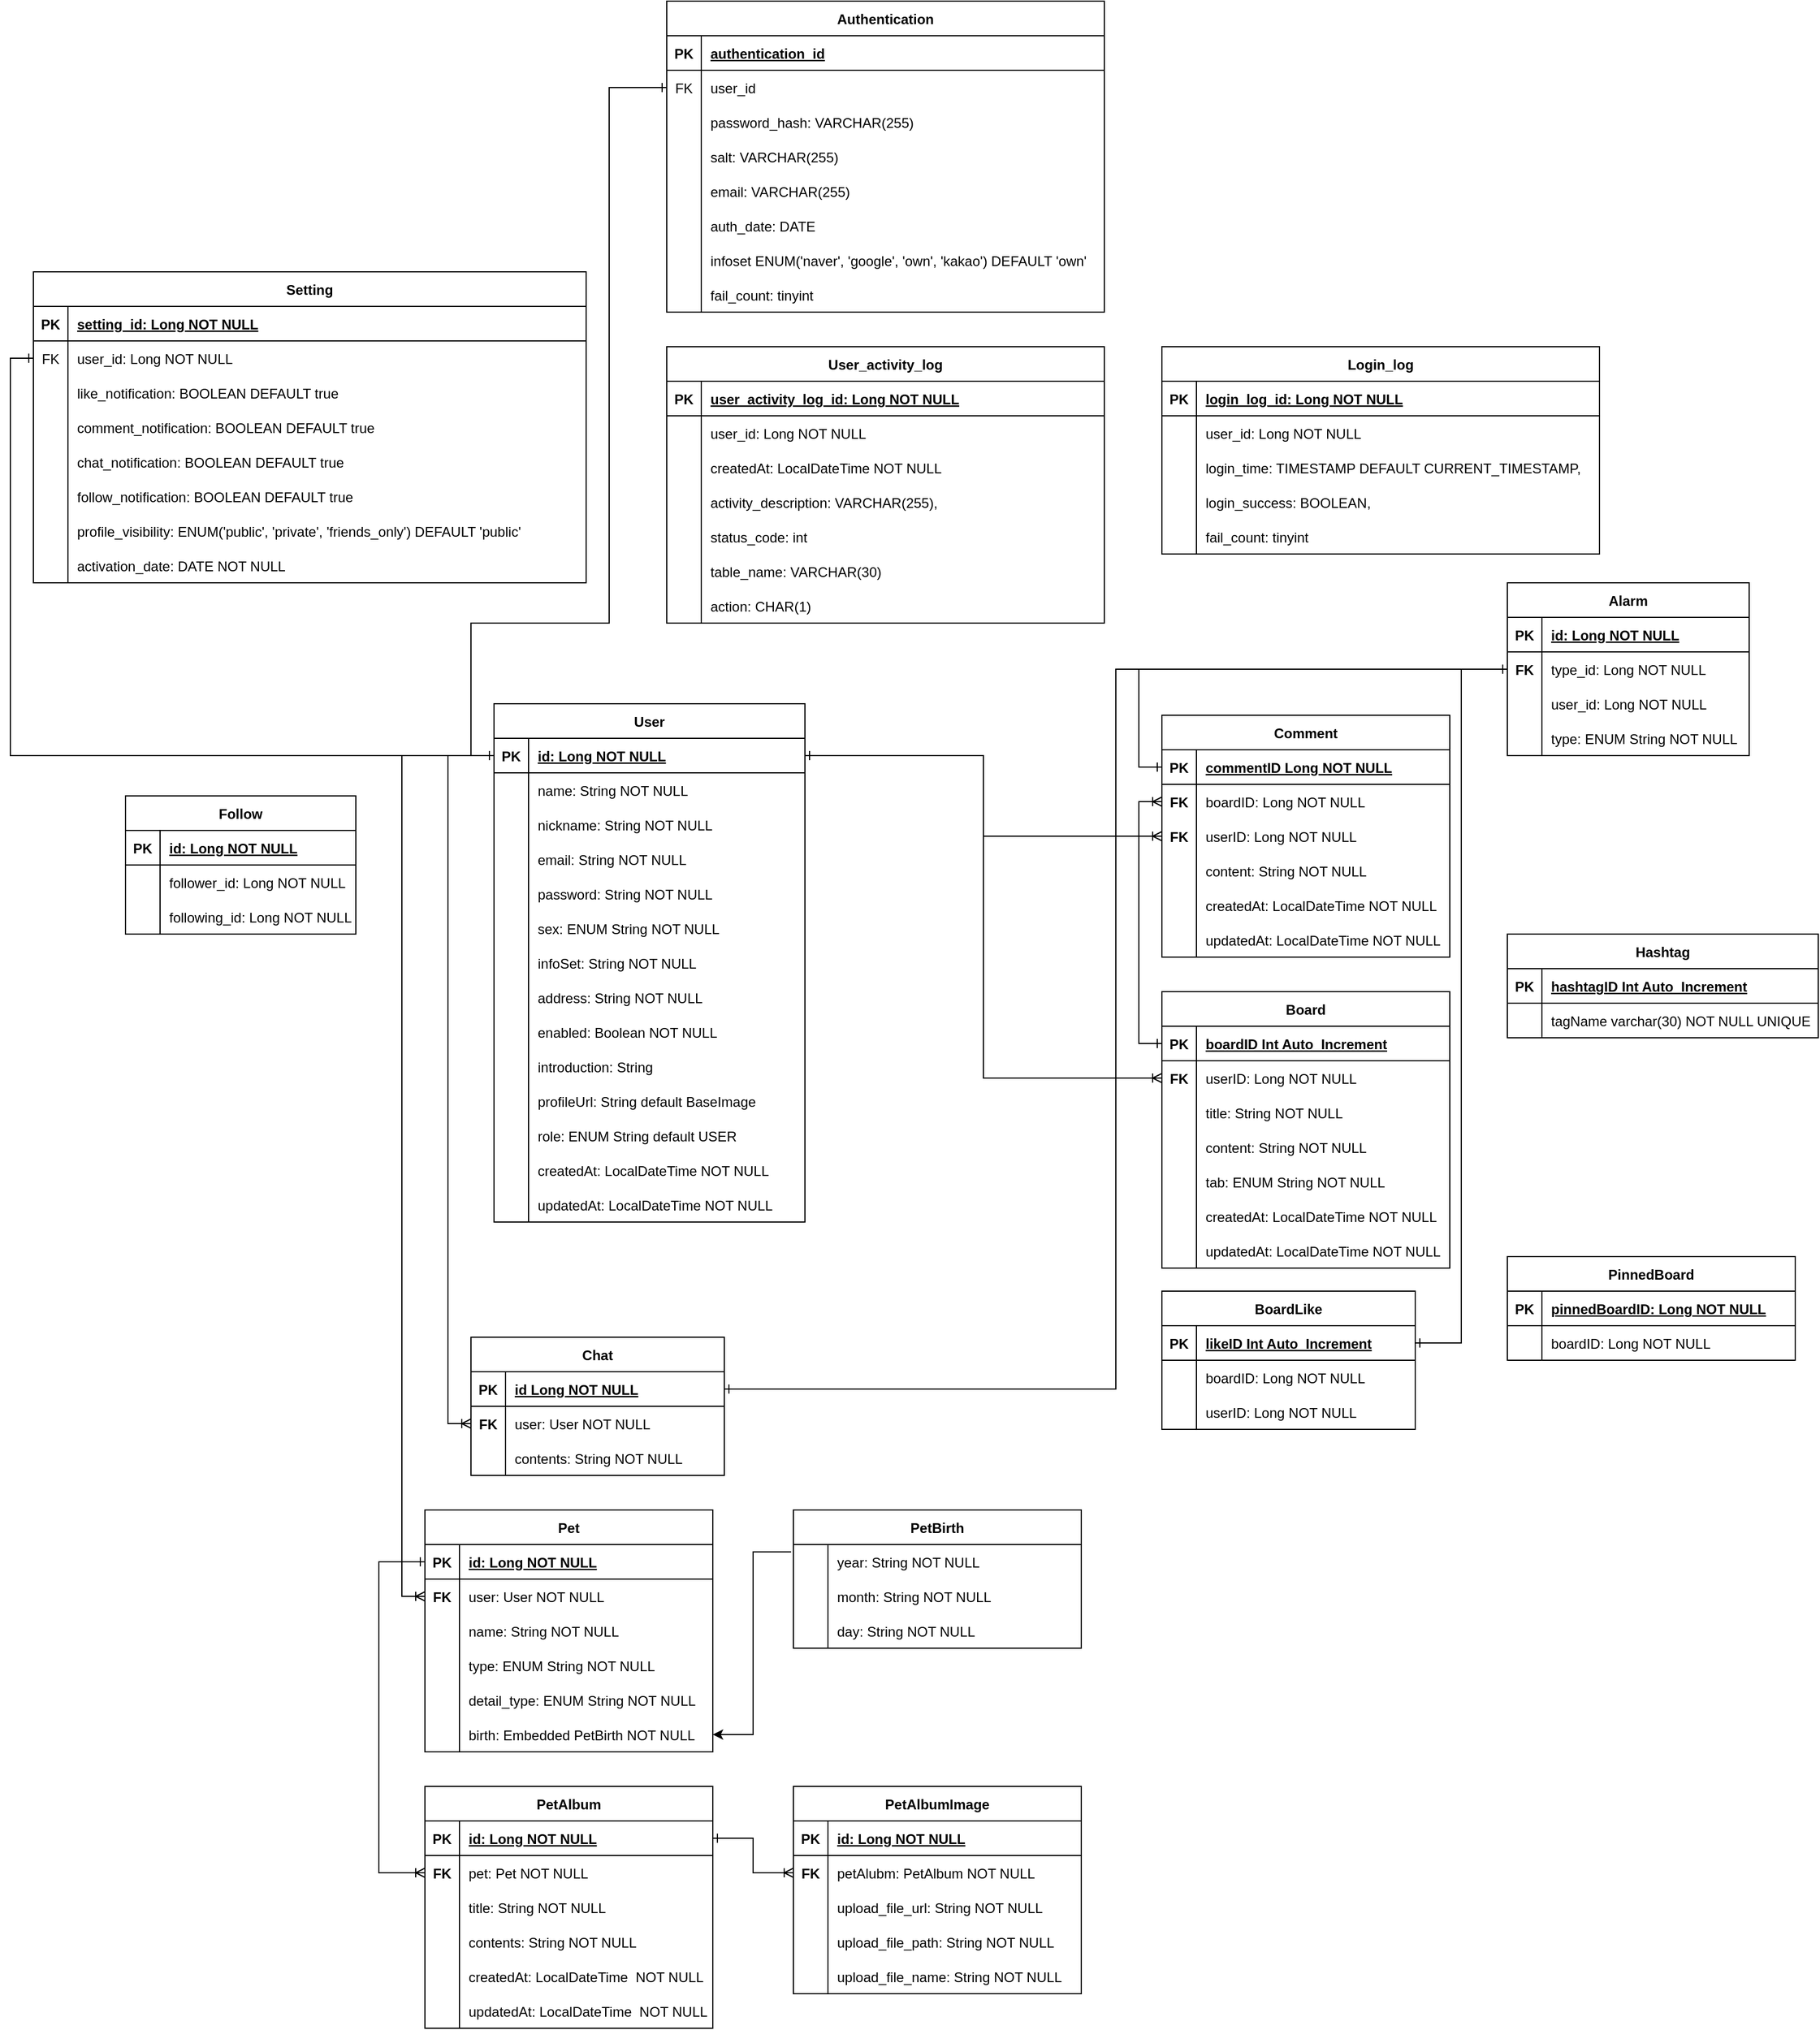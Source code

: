 <mxfile version="23.1.2" type="device">
  <diagram id="R2lEEEUBdFMjLlhIrx00" name="Page-1">
    <mxGraphModel dx="1909" dy="3300" grid="1" gridSize="10" guides="1" tooltips="1" connect="1" arrows="1" fold="1" page="1" pageScale="1" pageWidth="1654" pageHeight="2336" math="0" shadow="0" extFonts="Permanent Marker^https://fonts.googleapis.com/css?family=Permanent+Marker">
      <root>
        <mxCell id="0" />
        <mxCell id="1" parent="0" />
        <mxCell id="C-vyLk0tnHw3VtMMgP7b-23" value="User" style="shape=table;startSize=30;container=1;collapsible=1;childLayout=tableLayout;fixedRows=1;rowLines=0;fontStyle=1;align=center;resizeLast=1;" parent="1" vertex="1">
          <mxGeometry x="440" y="360" width="270.0" height="450" as="geometry" />
        </mxCell>
        <mxCell id="C-vyLk0tnHw3VtMMgP7b-24" value="" style="shape=partialRectangle;collapsible=0;dropTarget=0;pointerEvents=0;fillColor=none;points=[[0,0.5],[1,0.5]];portConstraint=eastwest;top=0;left=0;right=0;bottom=1;" parent="C-vyLk0tnHw3VtMMgP7b-23" vertex="1">
          <mxGeometry y="30" width="270.0" height="30" as="geometry" />
        </mxCell>
        <mxCell id="C-vyLk0tnHw3VtMMgP7b-25" value="PK" style="shape=partialRectangle;overflow=hidden;connectable=0;fillColor=none;top=0;left=0;bottom=0;right=0;fontStyle=1;" parent="C-vyLk0tnHw3VtMMgP7b-24" vertex="1">
          <mxGeometry width="30.0" height="30" as="geometry">
            <mxRectangle width="30.0" height="30" as="alternateBounds" />
          </mxGeometry>
        </mxCell>
        <mxCell id="C-vyLk0tnHw3VtMMgP7b-26" value="id: Long NOT NULL " style="shape=partialRectangle;overflow=hidden;connectable=0;fillColor=none;top=0;left=0;bottom=0;right=0;align=left;spacingLeft=6;fontStyle=5;" parent="C-vyLk0tnHw3VtMMgP7b-24" vertex="1">
          <mxGeometry x="30.0" width="240" height="30" as="geometry">
            <mxRectangle width="240" height="30" as="alternateBounds" />
          </mxGeometry>
        </mxCell>
        <mxCell id="C-vyLk0tnHw3VtMMgP7b-27" value="" style="shape=partialRectangle;collapsible=0;dropTarget=0;pointerEvents=0;fillColor=none;points=[[0,0.5],[1,0.5]];portConstraint=eastwest;top=0;left=0;right=0;bottom=0;" parent="C-vyLk0tnHw3VtMMgP7b-23" vertex="1">
          <mxGeometry y="60" width="270.0" height="30" as="geometry" />
        </mxCell>
        <mxCell id="C-vyLk0tnHw3VtMMgP7b-28" value="" style="shape=partialRectangle;overflow=hidden;connectable=0;fillColor=none;top=0;left=0;bottom=0;right=0;" parent="C-vyLk0tnHw3VtMMgP7b-27" vertex="1">
          <mxGeometry width="30.0" height="30" as="geometry">
            <mxRectangle width="30.0" height="30" as="alternateBounds" />
          </mxGeometry>
        </mxCell>
        <mxCell id="C-vyLk0tnHw3VtMMgP7b-29" value="name: String NOT NULL" style="shape=partialRectangle;overflow=hidden;connectable=0;fillColor=none;top=0;left=0;bottom=0;right=0;align=left;spacingLeft=6;" parent="C-vyLk0tnHw3VtMMgP7b-27" vertex="1">
          <mxGeometry x="30.0" width="240" height="30" as="geometry">
            <mxRectangle width="240" height="30" as="alternateBounds" />
          </mxGeometry>
        </mxCell>
        <mxCell id="6npMjgwYH-gCXbFsJJCR-135" value="" style="shape=partialRectangle;collapsible=0;dropTarget=0;pointerEvents=0;fillColor=none;points=[[0,0.5],[1,0.5]];portConstraint=eastwest;top=0;left=0;right=0;bottom=0;" parent="C-vyLk0tnHw3VtMMgP7b-23" vertex="1">
          <mxGeometry y="90" width="270.0" height="30" as="geometry" />
        </mxCell>
        <mxCell id="6npMjgwYH-gCXbFsJJCR-136" value="" style="shape=partialRectangle;overflow=hidden;connectable=0;fillColor=none;top=0;left=0;bottom=0;right=0;" parent="6npMjgwYH-gCXbFsJJCR-135" vertex="1">
          <mxGeometry width="30.0" height="30" as="geometry">
            <mxRectangle width="30.0" height="30" as="alternateBounds" />
          </mxGeometry>
        </mxCell>
        <mxCell id="6npMjgwYH-gCXbFsJJCR-137" value="nickname: String NOT NULL" style="shape=partialRectangle;overflow=hidden;connectable=0;fillColor=none;top=0;left=0;bottom=0;right=0;align=left;spacingLeft=6;" parent="6npMjgwYH-gCXbFsJJCR-135" vertex="1">
          <mxGeometry x="30.0" width="240" height="30" as="geometry">
            <mxRectangle width="240" height="30" as="alternateBounds" />
          </mxGeometry>
        </mxCell>
        <mxCell id="bbUoqJzxjQNbrKTjMEcJ-44" value="" style="shape=partialRectangle;collapsible=0;dropTarget=0;pointerEvents=0;fillColor=none;points=[[0,0.5],[1,0.5]];portConstraint=eastwest;top=0;left=0;right=0;bottom=0;" parent="C-vyLk0tnHw3VtMMgP7b-23" vertex="1">
          <mxGeometry y="120" width="270.0" height="30" as="geometry" />
        </mxCell>
        <mxCell id="bbUoqJzxjQNbrKTjMEcJ-45" value="" style="shape=partialRectangle;overflow=hidden;connectable=0;fillColor=none;top=0;left=0;bottom=0;right=0;" parent="bbUoqJzxjQNbrKTjMEcJ-44" vertex="1">
          <mxGeometry width="30.0" height="30" as="geometry">
            <mxRectangle width="30.0" height="30" as="alternateBounds" />
          </mxGeometry>
        </mxCell>
        <mxCell id="bbUoqJzxjQNbrKTjMEcJ-46" value="email: String NOT NULL" style="shape=partialRectangle;overflow=hidden;connectable=0;fillColor=none;top=0;left=0;bottom=0;right=0;align=left;spacingLeft=6;" parent="bbUoqJzxjQNbrKTjMEcJ-44" vertex="1">
          <mxGeometry x="30.0" width="240" height="30" as="geometry">
            <mxRectangle width="240" height="30" as="alternateBounds" />
          </mxGeometry>
        </mxCell>
        <mxCell id="bbUoqJzxjQNbrKTjMEcJ-22" value="" style="shape=partialRectangle;collapsible=0;dropTarget=0;pointerEvents=0;fillColor=none;points=[[0,0.5],[1,0.5]];portConstraint=eastwest;top=0;left=0;right=0;bottom=0;" parent="C-vyLk0tnHw3VtMMgP7b-23" vertex="1">
          <mxGeometry y="150" width="270.0" height="30" as="geometry" />
        </mxCell>
        <mxCell id="bbUoqJzxjQNbrKTjMEcJ-23" value="" style="shape=partialRectangle;overflow=hidden;connectable=0;fillColor=none;top=0;left=0;bottom=0;right=0;" parent="bbUoqJzxjQNbrKTjMEcJ-22" vertex="1">
          <mxGeometry width="30.0" height="30" as="geometry">
            <mxRectangle width="30.0" height="30" as="alternateBounds" />
          </mxGeometry>
        </mxCell>
        <mxCell id="bbUoqJzxjQNbrKTjMEcJ-24" value="password: String NOT NULL" style="shape=partialRectangle;overflow=hidden;connectable=0;fillColor=none;top=0;left=0;bottom=0;right=0;align=left;spacingLeft=6;" parent="bbUoqJzxjQNbrKTjMEcJ-22" vertex="1">
          <mxGeometry x="30.0" width="240" height="30" as="geometry">
            <mxRectangle width="240" height="30" as="alternateBounds" />
          </mxGeometry>
        </mxCell>
        <mxCell id="bbUoqJzxjQNbrKTjMEcJ-41" value="" style="shape=partialRectangle;collapsible=0;dropTarget=0;pointerEvents=0;fillColor=none;points=[[0,0.5],[1,0.5]];portConstraint=eastwest;top=0;left=0;right=0;bottom=0;" parent="C-vyLk0tnHw3VtMMgP7b-23" vertex="1">
          <mxGeometry y="180" width="270.0" height="30" as="geometry" />
        </mxCell>
        <mxCell id="bbUoqJzxjQNbrKTjMEcJ-42" value="" style="shape=partialRectangle;overflow=hidden;connectable=0;fillColor=none;top=0;left=0;bottom=0;right=0;" parent="bbUoqJzxjQNbrKTjMEcJ-41" vertex="1">
          <mxGeometry width="30.0" height="30" as="geometry">
            <mxRectangle width="30.0" height="30" as="alternateBounds" />
          </mxGeometry>
        </mxCell>
        <mxCell id="bbUoqJzxjQNbrKTjMEcJ-43" value="sex: ENUM String NOT NULL" style="shape=partialRectangle;overflow=hidden;connectable=0;fillColor=none;top=0;left=0;bottom=0;right=0;align=left;spacingLeft=6;" parent="bbUoqJzxjQNbrKTjMEcJ-41" vertex="1">
          <mxGeometry x="30.0" width="240" height="30" as="geometry">
            <mxRectangle width="240" height="30" as="alternateBounds" />
          </mxGeometry>
        </mxCell>
        <mxCell id="bbUoqJzxjQNbrKTjMEcJ-26" value="" style="shape=partialRectangle;collapsible=0;dropTarget=0;pointerEvents=0;fillColor=none;points=[[0,0.5],[1,0.5]];portConstraint=eastwest;top=0;left=0;right=0;bottom=0;" parent="C-vyLk0tnHw3VtMMgP7b-23" vertex="1">
          <mxGeometry y="210" width="270.0" height="30" as="geometry" />
        </mxCell>
        <mxCell id="bbUoqJzxjQNbrKTjMEcJ-27" value="" style="shape=partialRectangle;overflow=hidden;connectable=0;fillColor=none;top=0;left=0;bottom=0;right=0;" parent="bbUoqJzxjQNbrKTjMEcJ-26" vertex="1">
          <mxGeometry width="30.0" height="30" as="geometry">
            <mxRectangle width="30.0" height="30" as="alternateBounds" />
          </mxGeometry>
        </mxCell>
        <mxCell id="bbUoqJzxjQNbrKTjMEcJ-28" value="infoSet: String NOT NULL" style="shape=partialRectangle;overflow=hidden;connectable=0;fillColor=none;top=0;left=0;bottom=0;right=0;align=left;spacingLeft=6;" parent="bbUoqJzxjQNbrKTjMEcJ-26" vertex="1">
          <mxGeometry x="30.0" width="240" height="30" as="geometry">
            <mxRectangle width="240" height="30" as="alternateBounds" />
          </mxGeometry>
        </mxCell>
        <mxCell id="bbUoqJzxjQNbrKTjMEcJ-29" value="" style="shape=partialRectangle;collapsible=0;dropTarget=0;pointerEvents=0;fillColor=none;points=[[0,0.5],[1,0.5]];portConstraint=eastwest;top=0;left=0;right=0;bottom=0;" parent="C-vyLk0tnHw3VtMMgP7b-23" vertex="1">
          <mxGeometry y="240" width="270.0" height="30" as="geometry" />
        </mxCell>
        <mxCell id="bbUoqJzxjQNbrKTjMEcJ-30" value="" style="shape=partialRectangle;overflow=hidden;connectable=0;fillColor=none;top=0;left=0;bottom=0;right=0;" parent="bbUoqJzxjQNbrKTjMEcJ-29" vertex="1">
          <mxGeometry width="30.0" height="30" as="geometry">
            <mxRectangle width="30.0" height="30" as="alternateBounds" />
          </mxGeometry>
        </mxCell>
        <mxCell id="bbUoqJzxjQNbrKTjMEcJ-31" value="address: String NOT NULL" style="shape=partialRectangle;overflow=hidden;connectable=0;fillColor=none;top=0;left=0;bottom=0;right=0;align=left;spacingLeft=6;" parent="bbUoqJzxjQNbrKTjMEcJ-29" vertex="1">
          <mxGeometry x="30.0" width="240" height="30" as="geometry">
            <mxRectangle width="240" height="30" as="alternateBounds" />
          </mxGeometry>
        </mxCell>
        <mxCell id="bbUoqJzxjQNbrKTjMEcJ-35" value="" style="shape=partialRectangle;collapsible=0;dropTarget=0;pointerEvents=0;fillColor=none;points=[[0,0.5],[1,0.5]];portConstraint=eastwest;top=0;left=0;right=0;bottom=0;" parent="C-vyLk0tnHw3VtMMgP7b-23" vertex="1">
          <mxGeometry y="270" width="270.0" height="30" as="geometry" />
        </mxCell>
        <mxCell id="bbUoqJzxjQNbrKTjMEcJ-36" value="" style="shape=partialRectangle;overflow=hidden;connectable=0;fillColor=none;top=0;left=0;bottom=0;right=0;" parent="bbUoqJzxjQNbrKTjMEcJ-35" vertex="1">
          <mxGeometry width="30.0" height="30" as="geometry">
            <mxRectangle width="30.0" height="30" as="alternateBounds" />
          </mxGeometry>
        </mxCell>
        <mxCell id="bbUoqJzxjQNbrKTjMEcJ-37" value="enabled: Boolean NOT NULL" style="shape=partialRectangle;overflow=hidden;connectable=0;fillColor=none;top=0;left=0;bottom=0;right=0;align=left;spacingLeft=6;" parent="bbUoqJzxjQNbrKTjMEcJ-35" vertex="1">
          <mxGeometry x="30.0" width="240" height="30" as="geometry">
            <mxRectangle width="240" height="30" as="alternateBounds" />
          </mxGeometry>
        </mxCell>
        <mxCell id="bbUoqJzxjQNbrKTjMEcJ-38" value="" style="shape=partialRectangle;collapsible=0;dropTarget=0;pointerEvents=0;fillColor=none;points=[[0,0.5],[1,0.5]];portConstraint=eastwest;top=0;left=0;right=0;bottom=0;" parent="C-vyLk0tnHw3VtMMgP7b-23" vertex="1">
          <mxGeometry y="300" width="270.0" height="30" as="geometry" />
        </mxCell>
        <mxCell id="bbUoqJzxjQNbrKTjMEcJ-39" value="" style="shape=partialRectangle;overflow=hidden;connectable=0;fillColor=none;top=0;left=0;bottom=0;right=0;" parent="bbUoqJzxjQNbrKTjMEcJ-38" vertex="1">
          <mxGeometry width="30.0" height="30" as="geometry">
            <mxRectangle width="30.0" height="30" as="alternateBounds" />
          </mxGeometry>
        </mxCell>
        <mxCell id="bbUoqJzxjQNbrKTjMEcJ-40" value="introduction: String" style="shape=partialRectangle;overflow=hidden;connectable=0;fillColor=none;top=0;left=0;bottom=0;right=0;align=left;spacingLeft=6;" parent="bbUoqJzxjQNbrKTjMEcJ-38" vertex="1">
          <mxGeometry x="30.0" width="240" height="30" as="geometry">
            <mxRectangle width="240" height="30" as="alternateBounds" />
          </mxGeometry>
        </mxCell>
        <mxCell id="6npMjgwYH-gCXbFsJJCR-129" value="" style="shape=partialRectangle;collapsible=0;dropTarget=0;pointerEvents=0;fillColor=none;points=[[0,0.5],[1,0.5]];portConstraint=eastwest;top=0;left=0;right=0;bottom=0;" parent="C-vyLk0tnHw3VtMMgP7b-23" vertex="1">
          <mxGeometry y="330" width="270.0" height="30" as="geometry" />
        </mxCell>
        <mxCell id="6npMjgwYH-gCXbFsJJCR-130" value="" style="shape=partialRectangle;overflow=hidden;connectable=0;fillColor=none;top=0;left=0;bottom=0;right=0;" parent="6npMjgwYH-gCXbFsJJCR-129" vertex="1">
          <mxGeometry width="30.0" height="30" as="geometry">
            <mxRectangle width="30.0" height="30" as="alternateBounds" />
          </mxGeometry>
        </mxCell>
        <mxCell id="6npMjgwYH-gCXbFsJJCR-131" value="profileUrl: String default BaseImage" style="shape=partialRectangle;overflow=hidden;connectable=0;fillColor=none;top=0;left=0;bottom=0;right=0;align=left;spacingLeft=6;" parent="6npMjgwYH-gCXbFsJJCR-129" vertex="1">
          <mxGeometry x="30.0" width="240" height="30" as="geometry">
            <mxRectangle width="240" height="30" as="alternateBounds" />
          </mxGeometry>
        </mxCell>
        <mxCell id="6npMjgwYH-gCXbFsJJCR-132" value="" style="shape=partialRectangle;collapsible=0;dropTarget=0;pointerEvents=0;fillColor=none;points=[[0,0.5],[1,0.5]];portConstraint=eastwest;top=0;left=0;right=0;bottom=0;" parent="C-vyLk0tnHw3VtMMgP7b-23" vertex="1">
          <mxGeometry y="360" width="270.0" height="30" as="geometry" />
        </mxCell>
        <mxCell id="6npMjgwYH-gCXbFsJJCR-133" value="" style="shape=partialRectangle;overflow=hidden;connectable=0;fillColor=none;top=0;left=0;bottom=0;right=0;" parent="6npMjgwYH-gCXbFsJJCR-132" vertex="1">
          <mxGeometry width="30.0" height="30" as="geometry">
            <mxRectangle width="30.0" height="30" as="alternateBounds" />
          </mxGeometry>
        </mxCell>
        <mxCell id="6npMjgwYH-gCXbFsJJCR-134" value="role: ENUM String default USER" style="shape=partialRectangle;overflow=hidden;connectable=0;fillColor=none;top=0;left=0;bottom=0;right=0;align=left;spacingLeft=6;" parent="6npMjgwYH-gCXbFsJJCR-132" vertex="1">
          <mxGeometry x="30.0" width="240" height="30" as="geometry">
            <mxRectangle width="240" height="30" as="alternateBounds" />
          </mxGeometry>
        </mxCell>
        <mxCell id="6npMjgwYH-gCXbFsJJCR-138" value="" style="shape=partialRectangle;collapsible=0;dropTarget=0;pointerEvents=0;fillColor=none;points=[[0,0.5],[1,0.5]];portConstraint=eastwest;top=0;left=0;right=0;bottom=0;" parent="C-vyLk0tnHw3VtMMgP7b-23" vertex="1">
          <mxGeometry y="390" width="270.0" height="30" as="geometry" />
        </mxCell>
        <mxCell id="6npMjgwYH-gCXbFsJJCR-139" value="" style="shape=partialRectangle;overflow=hidden;connectable=0;fillColor=none;top=0;left=0;bottom=0;right=0;" parent="6npMjgwYH-gCXbFsJJCR-138" vertex="1">
          <mxGeometry width="30.0" height="30" as="geometry">
            <mxRectangle width="30.0" height="30" as="alternateBounds" />
          </mxGeometry>
        </mxCell>
        <mxCell id="6npMjgwYH-gCXbFsJJCR-140" value="createdAt: LocalDateTime NOT NULL" style="shape=partialRectangle;overflow=hidden;connectable=0;fillColor=none;top=0;left=0;bottom=0;right=0;align=left;spacingLeft=6;" parent="6npMjgwYH-gCXbFsJJCR-138" vertex="1">
          <mxGeometry x="30.0" width="240" height="30" as="geometry">
            <mxRectangle width="240" height="30" as="alternateBounds" />
          </mxGeometry>
        </mxCell>
        <mxCell id="6npMjgwYH-gCXbFsJJCR-141" value="" style="shape=partialRectangle;collapsible=0;dropTarget=0;pointerEvents=0;fillColor=none;points=[[0,0.5],[1,0.5]];portConstraint=eastwest;top=0;left=0;right=0;bottom=0;" parent="C-vyLk0tnHw3VtMMgP7b-23" vertex="1">
          <mxGeometry y="420" width="270.0" height="30" as="geometry" />
        </mxCell>
        <mxCell id="6npMjgwYH-gCXbFsJJCR-142" value="" style="shape=partialRectangle;overflow=hidden;connectable=0;fillColor=none;top=0;left=0;bottom=0;right=0;" parent="6npMjgwYH-gCXbFsJJCR-141" vertex="1">
          <mxGeometry width="30.0" height="30" as="geometry">
            <mxRectangle width="30.0" height="30" as="alternateBounds" />
          </mxGeometry>
        </mxCell>
        <mxCell id="6npMjgwYH-gCXbFsJJCR-143" value="updatedAt: LocalDateTime NOT NULL" style="shape=partialRectangle;overflow=hidden;connectable=0;fillColor=none;top=0;left=0;bottom=0;right=0;align=left;spacingLeft=6;" parent="6npMjgwYH-gCXbFsJJCR-141" vertex="1">
          <mxGeometry x="30.0" width="240" height="30" as="geometry">
            <mxRectangle width="240" height="30" as="alternateBounds" />
          </mxGeometry>
        </mxCell>
        <mxCell id="bbUoqJzxjQNbrKTjMEcJ-1" value="Chat" style="shape=table;startSize=30;container=1;collapsible=1;childLayout=tableLayout;fixedRows=1;rowLines=0;fontStyle=1;align=center;resizeLast=1;" parent="1" vertex="1">
          <mxGeometry x="420" y="910" width="220" height="120" as="geometry" />
        </mxCell>
        <mxCell id="bbUoqJzxjQNbrKTjMEcJ-2" value="" style="shape=partialRectangle;collapsible=0;dropTarget=0;pointerEvents=0;fillColor=none;points=[[0,0.5],[1,0.5]];portConstraint=eastwest;top=0;left=0;right=0;bottom=1;" parent="bbUoqJzxjQNbrKTjMEcJ-1" vertex="1">
          <mxGeometry y="30" width="220" height="30" as="geometry" />
        </mxCell>
        <mxCell id="bbUoqJzxjQNbrKTjMEcJ-3" value="PK" style="shape=partialRectangle;overflow=hidden;connectable=0;fillColor=none;top=0;left=0;bottom=0;right=0;fontStyle=1;" parent="bbUoqJzxjQNbrKTjMEcJ-2" vertex="1">
          <mxGeometry width="30" height="30" as="geometry">
            <mxRectangle width="30" height="30" as="alternateBounds" />
          </mxGeometry>
        </mxCell>
        <mxCell id="bbUoqJzxjQNbrKTjMEcJ-4" value="id Long NOT NULL " style="shape=partialRectangle;overflow=hidden;connectable=0;fillColor=none;top=0;left=0;bottom=0;right=0;align=left;spacingLeft=6;fontStyle=5;" parent="bbUoqJzxjQNbrKTjMEcJ-2" vertex="1">
          <mxGeometry x="30" width="190" height="30" as="geometry">
            <mxRectangle width="190" height="30" as="alternateBounds" />
          </mxGeometry>
        </mxCell>
        <mxCell id="bbUoqJzxjQNbrKTjMEcJ-5" value="" style="shape=partialRectangle;collapsible=0;dropTarget=0;pointerEvents=0;fillColor=none;points=[[0,0.5],[1,0.5]];portConstraint=eastwest;top=0;left=0;right=0;bottom=0;" parent="bbUoqJzxjQNbrKTjMEcJ-1" vertex="1">
          <mxGeometry y="60" width="220" height="30" as="geometry" />
        </mxCell>
        <mxCell id="bbUoqJzxjQNbrKTjMEcJ-6" value="FK" style="shape=partialRectangle;overflow=hidden;connectable=0;fillColor=none;top=0;left=0;bottom=0;right=0;fontStyle=1" parent="bbUoqJzxjQNbrKTjMEcJ-5" vertex="1">
          <mxGeometry width="30" height="30" as="geometry">
            <mxRectangle width="30" height="30" as="alternateBounds" />
          </mxGeometry>
        </mxCell>
        <mxCell id="bbUoqJzxjQNbrKTjMEcJ-7" value="user: User NOT NULL" style="shape=partialRectangle;overflow=hidden;connectable=0;fillColor=none;top=0;left=0;bottom=0;right=0;align=left;spacingLeft=6;" parent="bbUoqJzxjQNbrKTjMEcJ-5" vertex="1">
          <mxGeometry x="30" width="190" height="30" as="geometry">
            <mxRectangle width="190" height="30" as="alternateBounds" />
          </mxGeometry>
        </mxCell>
        <mxCell id="DI0CZOXr2focMgs46DRr-81" value="" style="shape=partialRectangle;collapsible=0;dropTarget=0;pointerEvents=0;fillColor=none;points=[[0,0.5],[1,0.5]];portConstraint=eastwest;top=0;left=0;right=0;bottom=0;" parent="bbUoqJzxjQNbrKTjMEcJ-1" vertex="1">
          <mxGeometry y="90" width="220" height="30" as="geometry" />
        </mxCell>
        <mxCell id="DI0CZOXr2focMgs46DRr-82" value="" style="shape=partialRectangle;overflow=hidden;connectable=0;fillColor=none;top=0;left=0;bottom=0;right=0;" parent="DI0CZOXr2focMgs46DRr-81" vertex="1">
          <mxGeometry width="30" height="30" as="geometry">
            <mxRectangle width="30" height="30" as="alternateBounds" />
          </mxGeometry>
        </mxCell>
        <mxCell id="DI0CZOXr2focMgs46DRr-83" value="contents: String NOT NULL" style="shape=partialRectangle;overflow=hidden;connectable=0;fillColor=none;top=0;left=0;bottom=0;right=0;align=left;spacingLeft=6;" parent="DI0CZOXr2focMgs46DRr-81" vertex="1">
          <mxGeometry x="30" width="190" height="30" as="geometry">
            <mxRectangle width="190" height="30" as="alternateBounds" />
          </mxGeometry>
        </mxCell>
        <mxCell id="bbUoqJzxjQNbrKTjMEcJ-8" value="Pet" style="shape=table;startSize=30;container=1;collapsible=1;childLayout=tableLayout;fixedRows=1;rowLines=0;fontStyle=1;align=center;resizeLast=1;" parent="1" vertex="1">
          <mxGeometry x="380" y="1060" width="250" height="210" as="geometry" />
        </mxCell>
        <mxCell id="bbUoqJzxjQNbrKTjMEcJ-9" value="" style="shape=partialRectangle;collapsible=0;dropTarget=0;pointerEvents=0;fillColor=none;points=[[0,0.5],[1,0.5]];portConstraint=eastwest;top=0;left=0;right=0;bottom=1;" parent="bbUoqJzxjQNbrKTjMEcJ-8" vertex="1">
          <mxGeometry y="30" width="250" height="30" as="geometry" />
        </mxCell>
        <mxCell id="bbUoqJzxjQNbrKTjMEcJ-10" value="PK" style="shape=partialRectangle;overflow=hidden;connectable=0;fillColor=none;top=0;left=0;bottom=0;right=0;fontStyle=1;" parent="bbUoqJzxjQNbrKTjMEcJ-9" vertex="1">
          <mxGeometry width="30" height="30" as="geometry">
            <mxRectangle width="30" height="30" as="alternateBounds" />
          </mxGeometry>
        </mxCell>
        <mxCell id="bbUoqJzxjQNbrKTjMEcJ-11" value="id: Long NOT NULL " style="shape=partialRectangle;overflow=hidden;connectable=0;fillColor=none;top=0;left=0;bottom=0;right=0;align=left;spacingLeft=6;fontStyle=5;" parent="bbUoqJzxjQNbrKTjMEcJ-9" vertex="1">
          <mxGeometry x="30" width="220" height="30" as="geometry">
            <mxRectangle width="220" height="30" as="alternateBounds" />
          </mxGeometry>
        </mxCell>
        <mxCell id="bbUoqJzxjQNbrKTjMEcJ-12" value="" style="shape=partialRectangle;collapsible=0;dropTarget=0;pointerEvents=0;fillColor=none;points=[[0,0.5],[1,0.5]];portConstraint=eastwest;top=0;left=0;right=0;bottom=0;" parent="bbUoqJzxjQNbrKTjMEcJ-8" vertex="1">
          <mxGeometry y="60" width="250" height="30" as="geometry" />
        </mxCell>
        <mxCell id="bbUoqJzxjQNbrKTjMEcJ-13" value="FK" style="shape=partialRectangle;overflow=hidden;connectable=0;fillColor=none;top=0;left=0;bottom=0;right=0;fontStyle=1" parent="bbUoqJzxjQNbrKTjMEcJ-12" vertex="1">
          <mxGeometry width="30" height="30" as="geometry">
            <mxRectangle width="30" height="30" as="alternateBounds" />
          </mxGeometry>
        </mxCell>
        <mxCell id="bbUoqJzxjQNbrKTjMEcJ-14" value="user: User NOT NULL" style="shape=partialRectangle;overflow=hidden;connectable=0;fillColor=none;top=0;left=0;bottom=0;right=0;align=left;spacingLeft=6;" parent="bbUoqJzxjQNbrKTjMEcJ-12" vertex="1">
          <mxGeometry x="30" width="220" height="30" as="geometry">
            <mxRectangle width="220" height="30" as="alternateBounds" />
          </mxGeometry>
        </mxCell>
        <mxCell id="DI0CZOXr2focMgs46DRr-77" value="" style="shape=partialRectangle;collapsible=0;dropTarget=0;pointerEvents=0;fillColor=none;points=[[0,0.5],[1,0.5]];portConstraint=eastwest;top=0;left=0;right=0;bottom=0;" parent="bbUoqJzxjQNbrKTjMEcJ-8" vertex="1">
          <mxGeometry y="90" width="250" height="30" as="geometry" />
        </mxCell>
        <mxCell id="DI0CZOXr2focMgs46DRr-78" value="" style="shape=partialRectangle;overflow=hidden;connectable=0;fillColor=none;top=0;left=0;bottom=0;right=0;" parent="DI0CZOXr2focMgs46DRr-77" vertex="1">
          <mxGeometry width="30" height="30" as="geometry">
            <mxRectangle width="30" height="30" as="alternateBounds" />
          </mxGeometry>
        </mxCell>
        <mxCell id="DI0CZOXr2focMgs46DRr-79" value="name: String NOT NULL" style="shape=partialRectangle;overflow=hidden;connectable=0;fillColor=none;top=0;left=0;bottom=0;right=0;align=left;spacingLeft=6;" parent="DI0CZOXr2focMgs46DRr-77" vertex="1">
          <mxGeometry x="30" width="220" height="30" as="geometry">
            <mxRectangle width="220" height="30" as="alternateBounds" />
          </mxGeometry>
        </mxCell>
        <mxCell id="DI0CZOXr2focMgs46DRr-1" value="" style="shape=partialRectangle;collapsible=0;dropTarget=0;pointerEvents=0;fillColor=none;points=[[0,0.5],[1,0.5]];portConstraint=eastwest;top=0;left=0;right=0;bottom=0;" parent="bbUoqJzxjQNbrKTjMEcJ-8" vertex="1">
          <mxGeometry y="120" width="250" height="30" as="geometry" />
        </mxCell>
        <mxCell id="DI0CZOXr2focMgs46DRr-2" value="" style="shape=partialRectangle;overflow=hidden;connectable=0;fillColor=none;top=0;left=0;bottom=0;right=0;" parent="DI0CZOXr2focMgs46DRr-1" vertex="1">
          <mxGeometry width="30" height="30" as="geometry">
            <mxRectangle width="30" height="30" as="alternateBounds" />
          </mxGeometry>
        </mxCell>
        <mxCell id="DI0CZOXr2focMgs46DRr-3" value="type: ENUM String NOT NULL" style="shape=partialRectangle;overflow=hidden;connectable=0;fillColor=none;top=0;left=0;bottom=0;right=0;align=left;spacingLeft=6;" parent="DI0CZOXr2focMgs46DRr-1" vertex="1">
          <mxGeometry x="30" width="220" height="30" as="geometry">
            <mxRectangle width="220" height="30" as="alternateBounds" />
          </mxGeometry>
        </mxCell>
        <mxCell id="DI0CZOXr2focMgs46DRr-44" value="" style="shape=partialRectangle;collapsible=0;dropTarget=0;pointerEvents=0;fillColor=none;points=[[0,0.5],[1,0.5]];portConstraint=eastwest;top=0;left=0;right=0;bottom=0;" parent="bbUoqJzxjQNbrKTjMEcJ-8" vertex="1">
          <mxGeometry y="150" width="250" height="30" as="geometry" />
        </mxCell>
        <mxCell id="DI0CZOXr2focMgs46DRr-45" value="" style="shape=partialRectangle;overflow=hidden;connectable=0;fillColor=none;top=0;left=0;bottom=0;right=0;" parent="DI0CZOXr2focMgs46DRr-44" vertex="1">
          <mxGeometry width="30" height="30" as="geometry">
            <mxRectangle width="30" height="30" as="alternateBounds" />
          </mxGeometry>
        </mxCell>
        <mxCell id="DI0CZOXr2focMgs46DRr-46" value="detail_type: ENUM String NOT NULL" style="shape=partialRectangle;overflow=hidden;connectable=0;fillColor=none;top=0;left=0;bottom=0;right=0;align=left;spacingLeft=6;" parent="DI0CZOXr2focMgs46DRr-44" vertex="1">
          <mxGeometry x="30" width="220" height="30" as="geometry">
            <mxRectangle width="220" height="30" as="alternateBounds" />
          </mxGeometry>
        </mxCell>
        <mxCell id="DI0CZOXr2focMgs46DRr-26" value="" style="shape=partialRectangle;collapsible=0;dropTarget=0;pointerEvents=0;fillColor=none;points=[[0,0.5],[1,0.5]];portConstraint=eastwest;top=0;left=0;right=0;bottom=0;" parent="bbUoqJzxjQNbrKTjMEcJ-8" vertex="1">
          <mxGeometry y="180" width="250" height="30" as="geometry" />
        </mxCell>
        <mxCell id="DI0CZOXr2focMgs46DRr-27" value="" style="shape=partialRectangle;overflow=hidden;connectable=0;fillColor=none;top=0;left=0;bottom=0;right=0;" parent="DI0CZOXr2focMgs46DRr-26" vertex="1">
          <mxGeometry width="30" height="30" as="geometry">
            <mxRectangle width="30" height="30" as="alternateBounds" />
          </mxGeometry>
        </mxCell>
        <mxCell id="DI0CZOXr2focMgs46DRr-28" value="birth: Embedded PetBirth NOT NULL" style="shape=partialRectangle;overflow=hidden;connectable=0;fillColor=none;top=0;left=0;bottom=0;right=0;align=left;spacingLeft=6;" parent="DI0CZOXr2focMgs46DRr-26" vertex="1">
          <mxGeometry x="30" width="220" height="30" as="geometry">
            <mxRectangle width="220" height="30" as="alternateBounds" />
          </mxGeometry>
        </mxCell>
        <mxCell id="bbUoqJzxjQNbrKTjMEcJ-15" value="Board" style="shape=table;startSize=30;container=1;collapsible=1;childLayout=tableLayout;fixedRows=1;rowLines=0;fontStyle=1;align=center;resizeLast=1;" parent="1" vertex="1">
          <mxGeometry x="1020" y="610" width="250" height="240" as="geometry" />
        </mxCell>
        <mxCell id="bbUoqJzxjQNbrKTjMEcJ-16" value="" style="shape=partialRectangle;collapsible=0;dropTarget=0;pointerEvents=0;fillColor=none;points=[[0,0.5],[1,0.5]];portConstraint=eastwest;top=0;left=0;right=0;bottom=1;" parent="bbUoqJzxjQNbrKTjMEcJ-15" vertex="1">
          <mxGeometry y="30" width="250" height="30" as="geometry" />
        </mxCell>
        <mxCell id="bbUoqJzxjQNbrKTjMEcJ-17" value="PK" style="shape=partialRectangle;overflow=hidden;connectable=0;fillColor=none;top=0;left=0;bottom=0;right=0;fontStyle=1;" parent="bbUoqJzxjQNbrKTjMEcJ-16" vertex="1">
          <mxGeometry width="30" height="30" as="geometry">
            <mxRectangle width="30" height="30" as="alternateBounds" />
          </mxGeometry>
        </mxCell>
        <mxCell id="bbUoqJzxjQNbrKTjMEcJ-18" value="boardID Int Auto_Increment" style="shape=partialRectangle;overflow=hidden;connectable=0;fillColor=none;top=0;left=0;bottom=0;right=0;align=left;spacingLeft=6;fontStyle=5;" parent="bbUoqJzxjQNbrKTjMEcJ-16" vertex="1">
          <mxGeometry x="30" width="220" height="30" as="geometry">
            <mxRectangle width="220" height="30" as="alternateBounds" />
          </mxGeometry>
        </mxCell>
        <mxCell id="bbUoqJzxjQNbrKTjMEcJ-19" value="" style="shape=partialRectangle;collapsible=0;dropTarget=0;pointerEvents=0;fillColor=none;points=[[0,0.5],[1,0.5]];portConstraint=eastwest;top=0;left=0;right=0;bottom=0;" parent="bbUoqJzxjQNbrKTjMEcJ-15" vertex="1">
          <mxGeometry y="60" width="250" height="30" as="geometry" />
        </mxCell>
        <mxCell id="bbUoqJzxjQNbrKTjMEcJ-20" value="FK" style="shape=partialRectangle;overflow=hidden;connectable=0;fillColor=none;top=0;left=0;bottom=0;right=0;fontStyle=1" parent="bbUoqJzxjQNbrKTjMEcJ-19" vertex="1">
          <mxGeometry width="30" height="30" as="geometry">
            <mxRectangle width="30" height="30" as="alternateBounds" />
          </mxGeometry>
        </mxCell>
        <mxCell id="bbUoqJzxjQNbrKTjMEcJ-21" value="userID: Long NOT NULL" style="shape=partialRectangle;overflow=hidden;connectable=0;fillColor=none;top=0;left=0;bottom=0;right=0;align=left;spacingLeft=6;" parent="bbUoqJzxjQNbrKTjMEcJ-19" vertex="1">
          <mxGeometry x="30" width="220" height="30" as="geometry">
            <mxRectangle width="220" height="30" as="alternateBounds" />
          </mxGeometry>
        </mxCell>
        <mxCell id="FGwueT4mFwMCUgBPgsH9-19" value="" style="shape=partialRectangle;collapsible=0;dropTarget=0;pointerEvents=0;fillColor=none;points=[[0,0.5],[1,0.5]];portConstraint=eastwest;top=0;left=0;right=0;bottom=0;" parent="bbUoqJzxjQNbrKTjMEcJ-15" vertex="1">
          <mxGeometry y="90" width="250" height="30" as="geometry" />
        </mxCell>
        <mxCell id="FGwueT4mFwMCUgBPgsH9-20" value="" style="shape=partialRectangle;overflow=hidden;connectable=0;fillColor=none;top=0;left=0;bottom=0;right=0;" parent="FGwueT4mFwMCUgBPgsH9-19" vertex="1">
          <mxGeometry width="30" height="30" as="geometry">
            <mxRectangle width="30" height="30" as="alternateBounds" />
          </mxGeometry>
        </mxCell>
        <mxCell id="FGwueT4mFwMCUgBPgsH9-21" value="title: String NOT NULL" style="shape=partialRectangle;overflow=hidden;connectable=0;fillColor=none;top=0;left=0;bottom=0;right=0;align=left;spacingLeft=6;" parent="FGwueT4mFwMCUgBPgsH9-19" vertex="1">
          <mxGeometry x="30" width="220" height="30" as="geometry">
            <mxRectangle width="220" height="30" as="alternateBounds" />
          </mxGeometry>
        </mxCell>
        <mxCell id="FGwueT4mFwMCUgBPgsH9-22" value="" style="shape=partialRectangle;collapsible=0;dropTarget=0;pointerEvents=0;fillColor=none;points=[[0,0.5],[1,0.5]];portConstraint=eastwest;top=0;left=0;right=0;bottom=0;" parent="bbUoqJzxjQNbrKTjMEcJ-15" vertex="1">
          <mxGeometry y="120" width="250" height="30" as="geometry" />
        </mxCell>
        <mxCell id="FGwueT4mFwMCUgBPgsH9-23" value="" style="shape=partialRectangle;overflow=hidden;connectable=0;fillColor=none;top=0;left=0;bottom=0;right=0;" parent="FGwueT4mFwMCUgBPgsH9-22" vertex="1">
          <mxGeometry width="30" height="30" as="geometry">
            <mxRectangle width="30" height="30" as="alternateBounds" />
          </mxGeometry>
        </mxCell>
        <mxCell id="FGwueT4mFwMCUgBPgsH9-24" value="content: String NOT NULL" style="shape=partialRectangle;overflow=hidden;connectable=0;fillColor=none;top=0;left=0;bottom=0;right=0;align=left;spacingLeft=6;" parent="FGwueT4mFwMCUgBPgsH9-22" vertex="1">
          <mxGeometry x="30" width="220" height="30" as="geometry">
            <mxRectangle width="220" height="30" as="alternateBounds" />
          </mxGeometry>
        </mxCell>
        <mxCell id="6npMjgwYH-gCXbFsJJCR-13" value="" style="shape=partialRectangle;collapsible=0;dropTarget=0;pointerEvents=0;fillColor=none;points=[[0,0.5],[1,0.5]];portConstraint=eastwest;top=0;left=0;right=0;bottom=0;" parent="bbUoqJzxjQNbrKTjMEcJ-15" vertex="1">
          <mxGeometry y="150" width="250" height="30" as="geometry" />
        </mxCell>
        <mxCell id="6npMjgwYH-gCXbFsJJCR-14" value="" style="shape=partialRectangle;overflow=hidden;connectable=0;fillColor=none;top=0;left=0;bottom=0;right=0;" parent="6npMjgwYH-gCXbFsJJCR-13" vertex="1">
          <mxGeometry width="30" height="30" as="geometry">
            <mxRectangle width="30" height="30" as="alternateBounds" />
          </mxGeometry>
        </mxCell>
        <mxCell id="6npMjgwYH-gCXbFsJJCR-15" value="tab: ENUM String NOT NULL" style="shape=partialRectangle;overflow=hidden;connectable=0;fillColor=none;top=0;left=0;bottom=0;right=0;align=left;spacingLeft=6;" parent="6npMjgwYH-gCXbFsJJCR-13" vertex="1">
          <mxGeometry x="30" width="220" height="30" as="geometry">
            <mxRectangle width="220" height="30" as="alternateBounds" />
          </mxGeometry>
        </mxCell>
        <mxCell id="FGwueT4mFwMCUgBPgsH9-25" value="" style="shape=partialRectangle;collapsible=0;dropTarget=0;pointerEvents=0;fillColor=none;points=[[0,0.5],[1,0.5]];portConstraint=eastwest;top=0;left=0;right=0;bottom=0;" parent="bbUoqJzxjQNbrKTjMEcJ-15" vertex="1">
          <mxGeometry y="180" width="250" height="30" as="geometry" />
        </mxCell>
        <mxCell id="FGwueT4mFwMCUgBPgsH9-26" value="" style="shape=partialRectangle;overflow=hidden;connectable=0;fillColor=none;top=0;left=0;bottom=0;right=0;" parent="FGwueT4mFwMCUgBPgsH9-25" vertex="1">
          <mxGeometry width="30" height="30" as="geometry">
            <mxRectangle width="30" height="30" as="alternateBounds" />
          </mxGeometry>
        </mxCell>
        <mxCell id="FGwueT4mFwMCUgBPgsH9-27" value="createdAt: LocalDateTime NOT NULL" style="shape=partialRectangle;overflow=hidden;connectable=0;fillColor=none;top=0;left=0;bottom=0;right=0;align=left;spacingLeft=6;" parent="FGwueT4mFwMCUgBPgsH9-25" vertex="1">
          <mxGeometry x="30" width="220" height="30" as="geometry">
            <mxRectangle width="220" height="30" as="alternateBounds" />
          </mxGeometry>
        </mxCell>
        <mxCell id="6npMjgwYH-gCXbFsJJCR-10" value="" style="shape=partialRectangle;collapsible=0;dropTarget=0;pointerEvents=0;fillColor=none;points=[[0,0.5],[1,0.5]];portConstraint=eastwest;top=0;left=0;right=0;bottom=0;" parent="bbUoqJzxjQNbrKTjMEcJ-15" vertex="1">
          <mxGeometry y="210" width="250" height="30" as="geometry" />
        </mxCell>
        <mxCell id="6npMjgwYH-gCXbFsJJCR-11" value="" style="shape=partialRectangle;overflow=hidden;connectable=0;fillColor=none;top=0;left=0;bottom=0;right=0;" parent="6npMjgwYH-gCXbFsJJCR-10" vertex="1">
          <mxGeometry width="30" height="30" as="geometry">
            <mxRectangle width="30" height="30" as="alternateBounds" />
          </mxGeometry>
        </mxCell>
        <mxCell id="6npMjgwYH-gCXbFsJJCR-12" value="updatedAt: LocalDateTime NOT NULL" style="shape=partialRectangle;overflow=hidden;connectable=0;fillColor=none;top=0;left=0;bottom=0;right=0;align=left;spacingLeft=6;" parent="6npMjgwYH-gCXbFsJJCR-10" vertex="1">
          <mxGeometry x="30" width="220" height="30" as="geometry">
            <mxRectangle width="220" height="30" as="alternateBounds" />
          </mxGeometry>
        </mxCell>
        <mxCell id="bbUoqJzxjQNbrKTjMEcJ-47" value="Follow" style="shape=table;startSize=30;container=1;collapsible=1;childLayout=tableLayout;fixedRows=1;rowLines=0;fontStyle=1;align=center;resizeLast=1;" parent="1" vertex="1">
          <mxGeometry x="120" y="440" width="200" height="120" as="geometry" />
        </mxCell>
        <mxCell id="bbUoqJzxjQNbrKTjMEcJ-48" value="" style="shape=partialRectangle;collapsible=0;dropTarget=0;pointerEvents=0;fillColor=none;points=[[0,0.5],[1,0.5]];portConstraint=eastwest;top=0;left=0;right=0;bottom=1;" parent="bbUoqJzxjQNbrKTjMEcJ-47" vertex="1">
          <mxGeometry y="30" width="200" height="30" as="geometry" />
        </mxCell>
        <mxCell id="bbUoqJzxjQNbrKTjMEcJ-49" value="PK" style="shape=partialRectangle;overflow=hidden;connectable=0;fillColor=none;top=0;left=0;bottom=0;right=0;fontStyle=1;" parent="bbUoqJzxjQNbrKTjMEcJ-48" vertex="1">
          <mxGeometry width="30" height="30" as="geometry">
            <mxRectangle width="30" height="30" as="alternateBounds" />
          </mxGeometry>
        </mxCell>
        <mxCell id="bbUoqJzxjQNbrKTjMEcJ-50" value="id: Long NOT NULL " style="shape=partialRectangle;overflow=hidden;connectable=0;fillColor=none;top=0;left=0;bottom=0;right=0;align=left;spacingLeft=6;fontStyle=5;" parent="bbUoqJzxjQNbrKTjMEcJ-48" vertex="1">
          <mxGeometry x="30" width="170" height="30" as="geometry">
            <mxRectangle width="170" height="30" as="alternateBounds" />
          </mxGeometry>
        </mxCell>
        <mxCell id="bbUoqJzxjQNbrKTjMEcJ-51" value="" style="shape=partialRectangle;collapsible=0;dropTarget=0;pointerEvents=0;fillColor=none;points=[[0,0.5],[1,0.5]];portConstraint=eastwest;top=0;left=0;right=0;bottom=0;" parent="bbUoqJzxjQNbrKTjMEcJ-47" vertex="1">
          <mxGeometry y="60" width="200" height="30" as="geometry" />
        </mxCell>
        <mxCell id="bbUoqJzxjQNbrKTjMEcJ-52" value="" style="shape=partialRectangle;overflow=hidden;connectable=0;fillColor=none;top=0;left=0;bottom=0;right=0;" parent="bbUoqJzxjQNbrKTjMEcJ-51" vertex="1">
          <mxGeometry width="30" height="30" as="geometry">
            <mxRectangle width="30" height="30" as="alternateBounds" />
          </mxGeometry>
        </mxCell>
        <mxCell id="bbUoqJzxjQNbrKTjMEcJ-53" value="follower_id: Long NOT NULL" style="shape=partialRectangle;overflow=hidden;connectable=0;fillColor=none;top=0;left=0;bottom=0;right=0;align=left;spacingLeft=6;" parent="bbUoqJzxjQNbrKTjMEcJ-51" vertex="1">
          <mxGeometry x="30" width="170" height="30" as="geometry">
            <mxRectangle width="170" height="30" as="alternateBounds" />
          </mxGeometry>
        </mxCell>
        <mxCell id="bbUoqJzxjQNbrKTjMEcJ-54" value="" style="shape=partialRectangle;collapsible=0;dropTarget=0;pointerEvents=0;fillColor=none;points=[[0,0.5],[1,0.5]];portConstraint=eastwest;top=0;left=0;right=0;bottom=0;" parent="bbUoqJzxjQNbrKTjMEcJ-47" vertex="1">
          <mxGeometry y="90" width="200" height="30" as="geometry" />
        </mxCell>
        <mxCell id="bbUoqJzxjQNbrKTjMEcJ-55" value="" style="shape=partialRectangle;overflow=hidden;connectable=0;fillColor=none;top=0;left=0;bottom=0;right=0;" parent="bbUoqJzxjQNbrKTjMEcJ-54" vertex="1">
          <mxGeometry width="30" height="30" as="geometry">
            <mxRectangle width="30" height="30" as="alternateBounds" />
          </mxGeometry>
        </mxCell>
        <mxCell id="bbUoqJzxjQNbrKTjMEcJ-56" value="following_id: Long NOT NULL" style="shape=partialRectangle;overflow=hidden;connectable=0;fillColor=none;top=0;left=0;bottom=0;right=0;align=left;spacingLeft=6;" parent="bbUoqJzxjQNbrKTjMEcJ-54" vertex="1">
          <mxGeometry x="30" width="170" height="30" as="geometry">
            <mxRectangle width="170" height="30" as="alternateBounds" />
          </mxGeometry>
        </mxCell>
        <mxCell id="bbUoqJzxjQNbrKTjMEcJ-57" value="Alarm" style="shape=table;startSize=30;container=1;collapsible=1;childLayout=tableLayout;fixedRows=1;rowLines=0;fontStyle=1;align=center;resizeLast=1;" parent="1" vertex="1">
          <mxGeometry x="1320" y="255" width="210" height="150" as="geometry" />
        </mxCell>
        <mxCell id="bbUoqJzxjQNbrKTjMEcJ-58" value="" style="shape=partialRectangle;collapsible=0;dropTarget=0;pointerEvents=0;fillColor=none;points=[[0,0.5],[1,0.5]];portConstraint=eastwest;top=0;left=0;right=0;bottom=1;" parent="bbUoqJzxjQNbrKTjMEcJ-57" vertex="1">
          <mxGeometry y="30" width="210" height="30" as="geometry" />
        </mxCell>
        <mxCell id="bbUoqJzxjQNbrKTjMEcJ-59" value="PK" style="shape=partialRectangle;overflow=hidden;connectable=0;fillColor=none;top=0;left=0;bottom=0;right=0;fontStyle=1;" parent="bbUoqJzxjQNbrKTjMEcJ-58" vertex="1">
          <mxGeometry width="30" height="30" as="geometry">
            <mxRectangle width="30" height="30" as="alternateBounds" />
          </mxGeometry>
        </mxCell>
        <mxCell id="bbUoqJzxjQNbrKTjMEcJ-60" value="id: Long NOT NULL " style="shape=partialRectangle;overflow=hidden;connectable=0;fillColor=none;top=0;left=0;bottom=0;right=0;align=left;spacingLeft=6;fontStyle=5;" parent="bbUoqJzxjQNbrKTjMEcJ-58" vertex="1">
          <mxGeometry x="30" width="180" height="30" as="geometry">
            <mxRectangle width="180" height="30" as="alternateBounds" />
          </mxGeometry>
        </mxCell>
        <mxCell id="bbUoqJzxjQNbrKTjMEcJ-61" value="" style="shape=partialRectangle;collapsible=0;dropTarget=0;pointerEvents=0;fillColor=none;points=[[0,0.5],[1,0.5]];portConstraint=eastwest;top=0;left=0;right=0;bottom=0;" parent="bbUoqJzxjQNbrKTjMEcJ-57" vertex="1">
          <mxGeometry y="60" width="210" height="30" as="geometry" />
        </mxCell>
        <mxCell id="bbUoqJzxjQNbrKTjMEcJ-62" value="FK" style="shape=partialRectangle;overflow=hidden;connectable=0;fillColor=none;top=0;left=0;bottom=0;right=0;fontStyle=1" parent="bbUoqJzxjQNbrKTjMEcJ-61" vertex="1">
          <mxGeometry width="30" height="30" as="geometry">
            <mxRectangle width="30" height="30" as="alternateBounds" />
          </mxGeometry>
        </mxCell>
        <mxCell id="bbUoqJzxjQNbrKTjMEcJ-63" value="type_id: Long NOT NULL" style="shape=partialRectangle;overflow=hidden;connectable=0;fillColor=none;top=0;left=0;bottom=0;right=0;align=left;spacingLeft=6;" parent="bbUoqJzxjQNbrKTjMEcJ-61" vertex="1">
          <mxGeometry x="30" width="180" height="30" as="geometry">
            <mxRectangle width="180" height="30" as="alternateBounds" />
          </mxGeometry>
        </mxCell>
        <mxCell id="bbUoqJzxjQNbrKTjMEcJ-64" value="" style="shape=partialRectangle;collapsible=0;dropTarget=0;pointerEvents=0;fillColor=none;points=[[0,0.5],[1,0.5]];portConstraint=eastwest;top=0;left=0;right=0;bottom=0;" parent="bbUoqJzxjQNbrKTjMEcJ-57" vertex="1">
          <mxGeometry y="90" width="210" height="30" as="geometry" />
        </mxCell>
        <mxCell id="bbUoqJzxjQNbrKTjMEcJ-65" value="" style="shape=partialRectangle;overflow=hidden;connectable=0;fillColor=none;top=0;left=0;bottom=0;right=0;" parent="bbUoqJzxjQNbrKTjMEcJ-64" vertex="1">
          <mxGeometry width="30" height="30" as="geometry">
            <mxRectangle width="30" height="30" as="alternateBounds" />
          </mxGeometry>
        </mxCell>
        <mxCell id="bbUoqJzxjQNbrKTjMEcJ-66" value="user_id: Long NOT NULL" style="shape=partialRectangle;overflow=hidden;connectable=0;fillColor=none;top=0;left=0;bottom=0;right=0;align=left;spacingLeft=6;" parent="bbUoqJzxjQNbrKTjMEcJ-64" vertex="1">
          <mxGeometry x="30" width="180" height="30" as="geometry">
            <mxRectangle width="180" height="30" as="alternateBounds" />
          </mxGeometry>
        </mxCell>
        <mxCell id="bbUoqJzxjQNbrKTjMEcJ-67" value="" style="shape=partialRectangle;collapsible=0;dropTarget=0;pointerEvents=0;fillColor=none;points=[[0,0.5],[1,0.5]];portConstraint=eastwest;top=0;left=0;right=0;bottom=0;" parent="bbUoqJzxjQNbrKTjMEcJ-57" vertex="1">
          <mxGeometry y="120" width="210" height="30" as="geometry" />
        </mxCell>
        <mxCell id="bbUoqJzxjQNbrKTjMEcJ-68" value="" style="shape=partialRectangle;overflow=hidden;connectable=0;fillColor=none;top=0;left=0;bottom=0;right=0;" parent="bbUoqJzxjQNbrKTjMEcJ-67" vertex="1">
          <mxGeometry width="30" height="30" as="geometry">
            <mxRectangle width="30" height="30" as="alternateBounds" />
          </mxGeometry>
        </mxCell>
        <mxCell id="bbUoqJzxjQNbrKTjMEcJ-69" value="type: ENUM String NOT NULL" style="shape=partialRectangle;overflow=hidden;connectable=0;fillColor=none;top=0;left=0;bottom=0;right=0;align=left;spacingLeft=6;" parent="bbUoqJzxjQNbrKTjMEcJ-67" vertex="1">
          <mxGeometry x="30" width="180" height="30" as="geometry">
            <mxRectangle width="180" height="30" as="alternateBounds" />
          </mxGeometry>
        </mxCell>
        <mxCell id="DI0CZOXr2focMgs46DRr-10" value="PetAlbum" style="shape=table;startSize=30;container=1;collapsible=1;childLayout=tableLayout;fixedRows=1;rowLines=0;fontStyle=1;align=center;resizeLast=1;" parent="1" vertex="1">
          <mxGeometry x="380" y="1300" width="250" height="210" as="geometry" />
        </mxCell>
        <mxCell id="DI0CZOXr2focMgs46DRr-11" value="" style="shape=partialRectangle;collapsible=0;dropTarget=0;pointerEvents=0;fillColor=none;points=[[0,0.5],[1,0.5]];portConstraint=eastwest;top=0;left=0;right=0;bottom=1;" parent="DI0CZOXr2focMgs46DRr-10" vertex="1">
          <mxGeometry y="30" width="250" height="30" as="geometry" />
        </mxCell>
        <mxCell id="DI0CZOXr2focMgs46DRr-12" value="PK" style="shape=partialRectangle;overflow=hidden;connectable=0;fillColor=none;top=0;left=0;bottom=0;right=0;fontStyle=1;" parent="DI0CZOXr2focMgs46DRr-11" vertex="1">
          <mxGeometry width="30" height="30" as="geometry">
            <mxRectangle width="30" height="30" as="alternateBounds" />
          </mxGeometry>
        </mxCell>
        <mxCell id="DI0CZOXr2focMgs46DRr-13" value="id: Long NOT NULL " style="shape=partialRectangle;overflow=hidden;connectable=0;fillColor=none;top=0;left=0;bottom=0;right=0;align=left;spacingLeft=6;fontStyle=5;" parent="DI0CZOXr2focMgs46DRr-11" vertex="1">
          <mxGeometry x="30" width="220" height="30" as="geometry">
            <mxRectangle width="220" height="30" as="alternateBounds" />
          </mxGeometry>
        </mxCell>
        <mxCell id="DI0CZOXr2focMgs46DRr-14" value="" style="shape=partialRectangle;collapsible=0;dropTarget=0;pointerEvents=0;fillColor=none;points=[[0,0.5],[1,0.5]];portConstraint=eastwest;top=0;left=0;right=0;bottom=0;" parent="DI0CZOXr2focMgs46DRr-10" vertex="1">
          <mxGeometry y="60" width="250" height="30" as="geometry" />
        </mxCell>
        <mxCell id="DI0CZOXr2focMgs46DRr-15" value="FK" style="shape=partialRectangle;overflow=hidden;connectable=0;fillColor=none;top=0;left=0;bottom=0;right=0;fontStyle=1" parent="DI0CZOXr2focMgs46DRr-14" vertex="1">
          <mxGeometry width="30" height="30" as="geometry">
            <mxRectangle width="30" height="30" as="alternateBounds" />
          </mxGeometry>
        </mxCell>
        <mxCell id="DI0CZOXr2focMgs46DRr-16" value="pet: Pet NOT NULL" style="shape=partialRectangle;overflow=hidden;connectable=0;fillColor=none;top=0;left=0;bottom=0;right=0;align=left;spacingLeft=6;" parent="DI0CZOXr2focMgs46DRr-14" vertex="1">
          <mxGeometry x="30" width="220" height="30" as="geometry">
            <mxRectangle width="220" height="30" as="alternateBounds" />
          </mxGeometry>
        </mxCell>
        <mxCell id="DI0CZOXr2focMgs46DRr-70" value="" style="shape=partialRectangle;collapsible=0;dropTarget=0;pointerEvents=0;fillColor=none;points=[[0,0.5],[1,0.5]];portConstraint=eastwest;top=0;left=0;right=0;bottom=0;" parent="DI0CZOXr2focMgs46DRr-10" vertex="1">
          <mxGeometry y="90" width="250" height="30" as="geometry" />
        </mxCell>
        <mxCell id="DI0CZOXr2focMgs46DRr-71" value="" style="shape=partialRectangle;overflow=hidden;connectable=0;fillColor=none;top=0;left=0;bottom=0;right=0;" parent="DI0CZOXr2focMgs46DRr-70" vertex="1">
          <mxGeometry width="30" height="30" as="geometry">
            <mxRectangle width="30" height="30" as="alternateBounds" />
          </mxGeometry>
        </mxCell>
        <mxCell id="DI0CZOXr2focMgs46DRr-72" value="title: String NOT NULL" style="shape=partialRectangle;overflow=hidden;connectable=0;fillColor=none;top=0;left=0;bottom=0;right=0;align=left;spacingLeft=6;" parent="DI0CZOXr2focMgs46DRr-70" vertex="1">
          <mxGeometry x="30" width="220" height="30" as="geometry">
            <mxRectangle width="220" height="30" as="alternateBounds" />
          </mxGeometry>
        </mxCell>
        <mxCell id="DI0CZOXr2focMgs46DRr-17" value="" style="shape=partialRectangle;collapsible=0;dropTarget=0;pointerEvents=0;fillColor=none;points=[[0,0.5],[1,0.5]];portConstraint=eastwest;top=0;left=0;right=0;bottom=0;" parent="DI0CZOXr2focMgs46DRr-10" vertex="1">
          <mxGeometry y="120" width="250" height="30" as="geometry" />
        </mxCell>
        <mxCell id="DI0CZOXr2focMgs46DRr-18" value="" style="shape=partialRectangle;overflow=hidden;connectable=0;fillColor=none;top=0;left=0;bottom=0;right=0;" parent="DI0CZOXr2focMgs46DRr-17" vertex="1">
          <mxGeometry width="30" height="30" as="geometry">
            <mxRectangle width="30" height="30" as="alternateBounds" />
          </mxGeometry>
        </mxCell>
        <mxCell id="DI0CZOXr2focMgs46DRr-19" value="contents: String NOT NULL" style="shape=partialRectangle;overflow=hidden;connectable=0;fillColor=none;top=0;left=0;bottom=0;right=0;align=left;spacingLeft=6;" parent="DI0CZOXr2focMgs46DRr-17" vertex="1">
          <mxGeometry x="30" width="220" height="30" as="geometry">
            <mxRectangle width="220" height="30" as="alternateBounds" />
          </mxGeometry>
        </mxCell>
        <mxCell id="DI0CZOXr2focMgs46DRr-20" value="" style="shape=partialRectangle;collapsible=0;dropTarget=0;pointerEvents=0;fillColor=none;points=[[0,0.5],[1,0.5]];portConstraint=eastwest;top=0;left=0;right=0;bottom=0;" parent="DI0CZOXr2focMgs46DRr-10" vertex="1">
          <mxGeometry y="150" width="250" height="30" as="geometry" />
        </mxCell>
        <mxCell id="DI0CZOXr2focMgs46DRr-21" value="" style="shape=partialRectangle;overflow=hidden;connectable=0;fillColor=none;top=0;left=0;bottom=0;right=0;" parent="DI0CZOXr2focMgs46DRr-20" vertex="1">
          <mxGeometry width="30" height="30" as="geometry">
            <mxRectangle width="30" height="30" as="alternateBounds" />
          </mxGeometry>
        </mxCell>
        <mxCell id="DI0CZOXr2focMgs46DRr-22" value="createdAt: LocalDateTime  NOT NULL" style="shape=partialRectangle;overflow=hidden;connectable=0;fillColor=none;top=0;left=0;bottom=0;right=0;align=left;spacingLeft=6;" parent="DI0CZOXr2focMgs46DRr-20" vertex="1">
          <mxGeometry x="30" width="220" height="30" as="geometry">
            <mxRectangle width="220" height="30" as="alternateBounds" />
          </mxGeometry>
        </mxCell>
        <mxCell id="DI0CZOXr2focMgs46DRr-23" value="" style="shape=partialRectangle;collapsible=0;dropTarget=0;pointerEvents=0;fillColor=none;points=[[0,0.5],[1,0.5]];portConstraint=eastwest;top=0;left=0;right=0;bottom=0;" parent="DI0CZOXr2focMgs46DRr-10" vertex="1">
          <mxGeometry y="180" width="250" height="30" as="geometry" />
        </mxCell>
        <mxCell id="DI0CZOXr2focMgs46DRr-24" value="" style="shape=partialRectangle;overflow=hidden;connectable=0;fillColor=none;top=0;left=0;bottom=0;right=0;" parent="DI0CZOXr2focMgs46DRr-23" vertex="1">
          <mxGeometry width="30" height="30" as="geometry">
            <mxRectangle width="30" height="30" as="alternateBounds" />
          </mxGeometry>
        </mxCell>
        <mxCell id="DI0CZOXr2focMgs46DRr-25" value="updatedAt: LocalDateTime  NOT NULL" style="shape=partialRectangle;overflow=hidden;connectable=0;fillColor=none;top=0;left=0;bottom=0;right=0;align=left;spacingLeft=6;" parent="DI0CZOXr2focMgs46DRr-23" vertex="1">
          <mxGeometry x="30" width="220" height="30" as="geometry">
            <mxRectangle width="220" height="30" as="alternateBounds" />
          </mxGeometry>
        </mxCell>
        <mxCell id="DI0CZOXr2focMgs46DRr-43" value="" style="edgeStyle=orthogonalEdgeStyle;rounded=0;orthogonalLoop=1;jettySize=auto;html=1;entryX=1;entryY=0.5;entryDx=0;entryDy=0;exitX=-0.008;exitY=0.213;exitDx=0;exitDy=0;exitPerimeter=0;" parent="1" source="DI0CZOXr2focMgs46DRr-33" target="DI0CZOXr2focMgs46DRr-26" edge="1">
          <mxGeometry relative="1" as="geometry">
            <mxPoint x="660" y="1100" as="sourcePoint" />
          </mxGeometry>
        </mxCell>
        <mxCell id="DI0CZOXr2focMgs46DRr-29" value="PetBirth" style="shape=table;startSize=30;container=1;collapsible=1;childLayout=tableLayout;fixedRows=1;rowLines=0;fontStyle=1;align=center;resizeLast=1;" parent="1" vertex="1">
          <mxGeometry x="700" y="1060" width="250" height="120" as="geometry" />
        </mxCell>
        <mxCell id="DI0CZOXr2focMgs46DRr-33" value="" style="shape=partialRectangle;collapsible=0;dropTarget=0;pointerEvents=0;fillColor=none;points=[[0,0.5],[1,0.5]];portConstraint=eastwest;top=0;left=0;right=0;bottom=0;" parent="DI0CZOXr2focMgs46DRr-29" vertex="1">
          <mxGeometry y="30" width="250" height="30" as="geometry" />
        </mxCell>
        <mxCell id="DI0CZOXr2focMgs46DRr-34" value="" style="shape=partialRectangle;overflow=hidden;connectable=0;fillColor=none;top=0;left=0;bottom=0;right=0;" parent="DI0CZOXr2focMgs46DRr-33" vertex="1">
          <mxGeometry width="30" height="30" as="geometry">
            <mxRectangle width="30" height="30" as="alternateBounds" />
          </mxGeometry>
        </mxCell>
        <mxCell id="DI0CZOXr2focMgs46DRr-35" value="year: String NOT NULL" style="shape=partialRectangle;overflow=hidden;connectable=0;fillColor=none;top=0;left=0;bottom=0;right=0;align=left;spacingLeft=6;" parent="DI0CZOXr2focMgs46DRr-33" vertex="1">
          <mxGeometry x="30" width="220" height="30" as="geometry">
            <mxRectangle width="220" height="30" as="alternateBounds" />
          </mxGeometry>
        </mxCell>
        <mxCell id="DI0CZOXr2focMgs46DRr-36" value="" style="shape=partialRectangle;collapsible=0;dropTarget=0;pointerEvents=0;fillColor=none;points=[[0,0.5],[1,0.5]];portConstraint=eastwest;top=0;left=0;right=0;bottom=0;" parent="DI0CZOXr2focMgs46DRr-29" vertex="1">
          <mxGeometry y="60" width="250" height="30" as="geometry" />
        </mxCell>
        <mxCell id="DI0CZOXr2focMgs46DRr-37" value="" style="shape=partialRectangle;overflow=hidden;connectable=0;fillColor=none;top=0;left=0;bottom=0;right=0;" parent="DI0CZOXr2focMgs46DRr-36" vertex="1">
          <mxGeometry width="30" height="30" as="geometry">
            <mxRectangle width="30" height="30" as="alternateBounds" />
          </mxGeometry>
        </mxCell>
        <mxCell id="DI0CZOXr2focMgs46DRr-38" value="month: String NOT NULL" style="shape=partialRectangle;overflow=hidden;connectable=0;fillColor=none;top=0;left=0;bottom=0;right=0;align=left;spacingLeft=6;" parent="DI0CZOXr2focMgs46DRr-36" vertex="1">
          <mxGeometry x="30" width="220" height="30" as="geometry">
            <mxRectangle width="220" height="30" as="alternateBounds" />
          </mxGeometry>
        </mxCell>
        <mxCell id="DI0CZOXr2focMgs46DRr-39" value="" style="shape=partialRectangle;collapsible=0;dropTarget=0;pointerEvents=0;fillColor=none;points=[[0,0.5],[1,0.5]];portConstraint=eastwest;top=0;left=0;right=0;bottom=0;" parent="DI0CZOXr2focMgs46DRr-29" vertex="1">
          <mxGeometry y="90" width="250" height="30" as="geometry" />
        </mxCell>
        <mxCell id="DI0CZOXr2focMgs46DRr-40" value="" style="shape=partialRectangle;overflow=hidden;connectable=0;fillColor=none;top=0;left=0;bottom=0;right=0;" parent="DI0CZOXr2focMgs46DRr-39" vertex="1">
          <mxGeometry width="30" height="30" as="geometry">
            <mxRectangle width="30" height="30" as="alternateBounds" />
          </mxGeometry>
        </mxCell>
        <mxCell id="DI0CZOXr2focMgs46DRr-41" value="day: String NOT NULL" style="shape=partialRectangle;overflow=hidden;connectable=0;fillColor=none;top=0;left=0;bottom=0;right=0;align=left;spacingLeft=6;" parent="DI0CZOXr2focMgs46DRr-39" vertex="1">
          <mxGeometry x="30" width="220" height="30" as="geometry">
            <mxRectangle width="220" height="30" as="alternateBounds" />
          </mxGeometry>
        </mxCell>
        <mxCell id="DI0CZOXr2focMgs46DRr-47" value="PetAlbumImage" style="shape=table;startSize=30;container=1;collapsible=1;childLayout=tableLayout;fixedRows=1;rowLines=0;fontStyle=1;align=center;resizeLast=1;" parent="1" vertex="1">
          <mxGeometry x="700" y="1300" width="250" height="180" as="geometry" />
        </mxCell>
        <mxCell id="DI0CZOXr2focMgs46DRr-48" value="" style="shape=partialRectangle;collapsible=0;dropTarget=0;pointerEvents=0;fillColor=none;points=[[0,0.5],[1,0.5]];portConstraint=eastwest;top=0;left=0;right=0;bottom=1;" parent="DI0CZOXr2focMgs46DRr-47" vertex="1">
          <mxGeometry y="30" width="250" height="30" as="geometry" />
        </mxCell>
        <mxCell id="DI0CZOXr2focMgs46DRr-49" value="PK" style="shape=partialRectangle;overflow=hidden;connectable=0;fillColor=none;top=0;left=0;bottom=0;right=0;fontStyle=1;" parent="DI0CZOXr2focMgs46DRr-48" vertex="1">
          <mxGeometry width="30" height="30" as="geometry">
            <mxRectangle width="30" height="30" as="alternateBounds" />
          </mxGeometry>
        </mxCell>
        <mxCell id="DI0CZOXr2focMgs46DRr-50" value="id: Long NOT NULL " style="shape=partialRectangle;overflow=hidden;connectable=0;fillColor=none;top=0;left=0;bottom=0;right=0;align=left;spacingLeft=6;fontStyle=5;" parent="DI0CZOXr2focMgs46DRr-48" vertex="1">
          <mxGeometry x="30" width="220" height="30" as="geometry">
            <mxRectangle width="220" height="30" as="alternateBounds" />
          </mxGeometry>
        </mxCell>
        <mxCell id="DI0CZOXr2focMgs46DRr-51" value="" style="shape=partialRectangle;collapsible=0;dropTarget=0;pointerEvents=0;fillColor=none;points=[[0,0.5],[1,0.5]];portConstraint=eastwest;top=0;left=0;right=0;bottom=0;" parent="DI0CZOXr2focMgs46DRr-47" vertex="1">
          <mxGeometry y="60" width="250" height="30" as="geometry" />
        </mxCell>
        <mxCell id="DI0CZOXr2focMgs46DRr-52" value="FK" style="shape=partialRectangle;overflow=hidden;connectable=0;fillColor=none;top=0;left=0;bottom=0;right=0;fontStyle=1" parent="DI0CZOXr2focMgs46DRr-51" vertex="1">
          <mxGeometry width="30" height="30" as="geometry">
            <mxRectangle width="30" height="30" as="alternateBounds" />
          </mxGeometry>
        </mxCell>
        <mxCell id="DI0CZOXr2focMgs46DRr-53" value="petAlubm: PetAlbum NOT NULL" style="shape=partialRectangle;overflow=hidden;connectable=0;fillColor=none;top=0;left=0;bottom=0;right=0;align=left;spacingLeft=6;" parent="DI0CZOXr2focMgs46DRr-51" vertex="1">
          <mxGeometry x="30" width="220" height="30" as="geometry">
            <mxRectangle width="220" height="30" as="alternateBounds" />
          </mxGeometry>
        </mxCell>
        <mxCell id="DI0CZOXr2focMgs46DRr-66" value="" style="shape=partialRectangle;collapsible=0;dropTarget=0;pointerEvents=0;fillColor=none;points=[[0,0.5],[1,0.5]];portConstraint=eastwest;top=0;left=0;right=0;bottom=0;" parent="DI0CZOXr2focMgs46DRr-47" vertex="1">
          <mxGeometry y="90" width="250" height="30" as="geometry" />
        </mxCell>
        <mxCell id="DI0CZOXr2focMgs46DRr-67" value="" style="shape=partialRectangle;overflow=hidden;connectable=0;fillColor=none;top=0;left=0;bottom=0;right=0;" parent="DI0CZOXr2focMgs46DRr-66" vertex="1">
          <mxGeometry width="30" height="30" as="geometry">
            <mxRectangle width="30" height="30" as="alternateBounds" />
          </mxGeometry>
        </mxCell>
        <mxCell id="DI0CZOXr2focMgs46DRr-68" value="upload_file_url: String NOT NULL" style="shape=partialRectangle;overflow=hidden;connectable=0;fillColor=none;top=0;left=0;bottom=0;right=0;align=left;spacingLeft=6;" parent="DI0CZOXr2focMgs46DRr-66" vertex="1">
          <mxGeometry x="30" width="220" height="30" as="geometry">
            <mxRectangle width="220" height="30" as="alternateBounds" />
          </mxGeometry>
        </mxCell>
        <mxCell id="DI0CZOXr2focMgs46DRr-57" value="" style="shape=partialRectangle;collapsible=0;dropTarget=0;pointerEvents=0;fillColor=none;points=[[0,0.5],[1,0.5]];portConstraint=eastwest;top=0;left=0;right=0;bottom=0;" parent="DI0CZOXr2focMgs46DRr-47" vertex="1">
          <mxGeometry y="120" width="250" height="30" as="geometry" />
        </mxCell>
        <mxCell id="DI0CZOXr2focMgs46DRr-58" value="" style="shape=partialRectangle;overflow=hidden;connectable=0;fillColor=none;top=0;left=0;bottom=0;right=0;" parent="DI0CZOXr2focMgs46DRr-57" vertex="1">
          <mxGeometry width="30" height="30" as="geometry">
            <mxRectangle width="30" height="30" as="alternateBounds" />
          </mxGeometry>
        </mxCell>
        <mxCell id="DI0CZOXr2focMgs46DRr-59" value="upload_file_path: String NOT NULL" style="shape=partialRectangle;overflow=hidden;connectable=0;fillColor=none;top=0;left=0;bottom=0;right=0;align=left;spacingLeft=6;" parent="DI0CZOXr2focMgs46DRr-57" vertex="1">
          <mxGeometry x="30" width="220" height="30" as="geometry">
            <mxRectangle width="220" height="30" as="alternateBounds" />
          </mxGeometry>
        </mxCell>
        <mxCell id="DI0CZOXr2focMgs46DRr-63" value="" style="shape=partialRectangle;collapsible=0;dropTarget=0;pointerEvents=0;fillColor=none;points=[[0,0.5],[1,0.5]];portConstraint=eastwest;top=0;left=0;right=0;bottom=0;" parent="DI0CZOXr2focMgs46DRr-47" vertex="1">
          <mxGeometry y="150" width="250" height="30" as="geometry" />
        </mxCell>
        <mxCell id="DI0CZOXr2focMgs46DRr-64" value="" style="shape=partialRectangle;overflow=hidden;connectable=0;fillColor=none;top=0;left=0;bottom=0;right=0;" parent="DI0CZOXr2focMgs46DRr-63" vertex="1">
          <mxGeometry width="30" height="30" as="geometry">
            <mxRectangle width="30" height="30" as="alternateBounds" />
          </mxGeometry>
        </mxCell>
        <mxCell id="DI0CZOXr2focMgs46DRr-65" value="upload_file_name: String NOT NULL" style="shape=partialRectangle;overflow=hidden;connectable=0;fillColor=none;top=0;left=0;bottom=0;right=0;align=left;spacingLeft=6;" parent="DI0CZOXr2focMgs46DRr-63" vertex="1">
          <mxGeometry x="30" width="220" height="30" as="geometry">
            <mxRectangle width="220" height="30" as="alternateBounds" />
          </mxGeometry>
        </mxCell>
        <mxCell id="DI0CZOXr2focMgs46DRr-69" value="" style="edgeStyle=orthogonalEdgeStyle;rounded=0;orthogonalLoop=1;jettySize=auto;html=1;endArrow=ERoneToMany;endFill=0;startArrow=ERone;startFill=0;" parent="1" source="DI0CZOXr2focMgs46DRr-11" target="DI0CZOXr2focMgs46DRr-51" edge="1">
          <mxGeometry relative="1" as="geometry" />
        </mxCell>
        <mxCell id="DI0CZOXr2focMgs46DRr-76" style="edgeStyle=orthogonalEdgeStyle;rounded=0;orthogonalLoop=1;jettySize=auto;html=1;entryX=0;entryY=0.5;entryDx=0;entryDy=0;endArrow=ERoneToMany;endFill=0;startArrow=ERone;startFill=0;" parent="1" source="bbUoqJzxjQNbrKTjMEcJ-9" target="DI0CZOXr2focMgs46DRr-14" edge="1">
          <mxGeometry relative="1" as="geometry">
            <Array as="points">
              <mxPoint x="340" y="1105" />
              <mxPoint x="340" y="1375" />
            </Array>
          </mxGeometry>
        </mxCell>
        <mxCell id="DI0CZOXr2focMgs46DRr-80" style="edgeStyle=orthogonalEdgeStyle;rounded=0;orthogonalLoop=1;jettySize=auto;html=1;exitX=0;exitY=0.5;exitDx=0;exitDy=0;entryX=0;entryY=0.5;entryDx=0;entryDy=0;startArrow=ERone;startFill=0;endArrow=ERoneToMany;endFill=0;" parent="1" source="C-vyLk0tnHw3VtMMgP7b-24" target="bbUoqJzxjQNbrKTjMEcJ-12" edge="1">
          <mxGeometry relative="1" as="geometry" />
        </mxCell>
        <mxCell id="DI0CZOXr2focMgs46DRr-84" style="edgeStyle=orthogonalEdgeStyle;rounded=0;orthogonalLoop=1;jettySize=auto;html=1;exitX=0;exitY=0.5;exitDx=0;exitDy=0;entryX=0;entryY=0.5;entryDx=0;entryDy=0;startArrow=ERone;startFill=0;endArrow=ERoneToMany;endFill=0;" parent="1" source="C-vyLk0tnHw3VtMMgP7b-24" target="bbUoqJzxjQNbrKTjMEcJ-5" edge="1">
          <mxGeometry relative="1" as="geometry" />
        </mxCell>
        <mxCell id="FGwueT4mFwMCUgBPgsH9-8" value="Comment" style="shape=table;startSize=30;container=1;collapsible=1;childLayout=tableLayout;fixedRows=1;rowLines=0;fontStyle=1;align=center;resizeLast=1;" parent="1" vertex="1">
          <mxGeometry x="1020" y="370" width="250" height="210" as="geometry" />
        </mxCell>
        <mxCell id="FGwueT4mFwMCUgBPgsH9-9" value="" style="shape=partialRectangle;collapsible=0;dropTarget=0;pointerEvents=0;fillColor=none;points=[[0,0.5],[1,0.5]];portConstraint=eastwest;top=0;left=0;right=0;bottom=1;" parent="FGwueT4mFwMCUgBPgsH9-8" vertex="1">
          <mxGeometry y="30" width="250" height="30" as="geometry" />
        </mxCell>
        <mxCell id="FGwueT4mFwMCUgBPgsH9-10" value="PK" style="shape=partialRectangle;overflow=hidden;connectable=0;fillColor=none;top=0;left=0;bottom=0;right=0;fontStyle=1;" parent="FGwueT4mFwMCUgBPgsH9-9" vertex="1">
          <mxGeometry width="30" height="30" as="geometry">
            <mxRectangle width="30" height="30" as="alternateBounds" />
          </mxGeometry>
        </mxCell>
        <mxCell id="FGwueT4mFwMCUgBPgsH9-11" value="commentID Long NOT NULL" style="shape=partialRectangle;overflow=hidden;connectable=0;fillColor=none;top=0;left=0;bottom=0;right=0;align=left;spacingLeft=6;fontStyle=5;" parent="FGwueT4mFwMCUgBPgsH9-9" vertex="1">
          <mxGeometry x="30" width="220" height="30" as="geometry">
            <mxRectangle width="220" height="30" as="alternateBounds" />
          </mxGeometry>
        </mxCell>
        <mxCell id="FGwueT4mFwMCUgBPgsH9-12" value="" style="shape=partialRectangle;collapsible=0;dropTarget=0;pointerEvents=0;fillColor=none;points=[[0,0.5],[1,0.5]];portConstraint=eastwest;top=0;left=0;right=0;bottom=0;" parent="FGwueT4mFwMCUgBPgsH9-8" vertex="1">
          <mxGeometry y="60" width="250" height="30" as="geometry" />
        </mxCell>
        <mxCell id="FGwueT4mFwMCUgBPgsH9-13" value="FK" style="shape=partialRectangle;overflow=hidden;connectable=0;fillColor=none;top=0;left=0;bottom=0;right=0;fontStyle=1" parent="FGwueT4mFwMCUgBPgsH9-12" vertex="1">
          <mxGeometry width="30" height="30" as="geometry">
            <mxRectangle width="30" height="30" as="alternateBounds" />
          </mxGeometry>
        </mxCell>
        <mxCell id="FGwueT4mFwMCUgBPgsH9-14" value="boardID: Long NOT NULL" style="shape=partialRectangle;overflow=hidden;connectable=0;fillColor=none;top=0;left=0;bottom=0;right=0;align=left;spacingLeft=6;" parent="FGwueT4mFwMCUgBPgsH9-12" vertex="1">
          <mxGeometry x="30" width="220" height="30" as="geometry">
            <mxRectangle width="220" height="30" as="alternateBounds" />
          </mxGeometry>
        </mxCell>
        <mxCell id="FGwueT4mFwMCUgBPgsH9-29" value="" style="shape=partialRectangle;collapsible=0;dropTarget=0;pointerEvents=0;fillColor=none;points=[[0,0.5],[1,0.5]];portConstraint=eastwest;top=0;left=0;right=0;bottom=0;" parent="FGwueT4mFwMCUgBPgsH9-8" vertex="1">
          <mxGeometry y="90" width="250" height="30" as="geometry" />
        </mxCell>
        <mxCell id="FGwueT4mFwMCUgBPgsH9-30" value="FK" style="shape=partialRectangle;overflow=hidden;connectable=0;fillColor=none;top=0;left=0;bottom=0;right=0;fontStyle=1" parent="FGwueT4mFwMCUgBPgsH9-29" vertex="1">
          <mxGeometry width="30" height="30" as="geometry">
            <mxRectangle width="30" height="30" as="alternateBounds" />
          </mxGeometry>
        </mxCell>
        <mxCell id="FGwueT4mFwMCUgBPgsH9-31" value="userID: Long NOT NULL" style="shape=partialRectangle;overflow=hidden;connectable=0;fillColor=none;top=0;left=0;bottom=0;right=0;align=left;spacingLeft=6;" parent="FGwueT4mFwMCUgBPgsH9-29" vertex="1">
          <mxGeometry x="30" width="220" height="30" as="geometry">
            <mxRectangle width="220" height="30" as="alternateBounds" />
          </mxGeometry>
        </mxCell>
        <mxCell id="FGwueT4mFwMCUgBPgsH9-32" value="" style="shape=partialRectangle;collapsible=0;dropTarget=0;pointerEvents=0;fillColor=none;points=[[0,0.5],[1,0.5]];portConstraint=eastwest;top=0;left=0;right=0;bottom=0;" parent="FGwueT4mFwMCUgBPgsH9-8" vertex="1">
          <mxGeometry y="120" width="250" height="30" as="geometry" />
        </mxCell>
        <mxCell id="FGwueT4mFwMCUgBPgsH9-33" value="" style="shape=partialRectangle;overflow=hidden;connectable=0;fillColor=none;top=0;left=0;bottom=0;right=0;" parent="FGwueT4mFwMCUgBPgsH9-32" vertex="1">
          <mxGeometry width="30" height="30" as="geometry">
            <mxRectangle width="30" height="30" as="alternateBounds" />
          </mxGeometry>
        </mxCell>
        <mxCell id="FGwueT4mFwMCUgBPgsH9-34" value="content: String NOT NULL" style="shape=partialRectangle;overflow=hidden;connectable=0;fillColor=none;top=0;left=0;bottom=0;right=0;align=left;spacingLeft=6;" parent="FGwueT4mFwMCUgBPgsH9-32" vertex="1">
          <mxGeometry x="30" width="220" height="30" as="geometry">
            <mxRectangle width="220" height="30" as="alternateBounds" />
          </mxGeometry>
        </mxCell>
        <mxCell id="FGwueT4mFwMCUgBPgsH9-35" value="" style="shape=partialRectangle;collapsible=0;dropTarget=0;pointerEvents=0;fillColor=none;points=[[0,0.5],[1,0.5]];portConstraint=eastwest;top=0;left=0;right=0;bottom=0;" parent="FGwueT4mFwMCUgBPgsH9-8" vertex="1">
          <mxGeometry y="150" width="250" height="30" as="geometry" />
        </mxCell>
        <mxCell id="FGwueT4mFwMCUgBPgsH9-36" value="" style="shape=partialRectangle;overflow=hidden;connectable=0;fillColor=none;top=0;left=0;bottom=0;right=0;" parent="FGwueT4mFwMCUgBPgsH9-35" vertex="1">
          <mxGeometry width="30" height="30" as="geometry">
            <mxRectangle width="30" height="30" as="alternateBounds" />
          </mxGeometry>
        </mxCell>
        <mxCell id="FGwueT4mFwMCUgBPgsH9-37" value="createdAt: LocalDateTime NOT NULL" style="shape=partialRectangle;overflow=hidden;connectable=0;fillColor=none;top=0;left=0;bottom=0;right=0;align=left;spacingLeft=6;" parent="FGwueT4mFwMCUgBPgsH9-35" vertex="1">
          <mxGeometry x="30" width="220" height="30" as="geometry">
            <mxRectangle width="220" height="30" as="alternateBounds" />
          </mxGeometry>
        </mxCell>
        <mxCell id="6npMjgwYH-gCXbFsJJCR-5" value="" style="shape=partialRectangle;collapsible=0;dropTarget=0;pointerEvents=0;fillColor=none;points=[[0,0.5],[1,0.5]];portConstraint=eastwest;top=0;left=0;right=0;bottom=0;" parent="FGwueT4mFwMCUgBPgsH9-8" vertex="1">
          <mxGeometry y="180" width="250" height="30" as="geometry" />
        </mxCell>
        <mxCell id="6npMjgwYH-gCXbFsJJCR-6" value="" style="shape=partialRectangle;overflow=hidden;connectable=0;fillColor=none;top=0;left=0;bottom=0;right=0;" parent="6npMjgwYH-gCXbFsJJCR-5" vertex="1">
          <mxGeometry width="30" height="30" as="geometry">
            <mxRectangle width="30" height="30" as="alternateBounds" />
          </mxGeometry>
        </mxCell>
        <mxCell id="6npMjgwYH-gCXbFsJJCR-7" value="updatedAt: LocalDateTime NOT NULL" style="shape=partialRectangle;overflow=hidden;connectable=0;fillColor=none;top=0;left=0;bottom=0;right=0;align=left;spacingLeft=6;" parent="6npMjgwYH-gCXbFsJJCR-5" vertex="1">
          <mxGeometry x="30" width="220" height="30" as="geometry">
            <mxRectangle width="220" height="30" as="alternateBounds" />
          </mxGeometry>
        </mxCell>
        <mxCell id="FGwueT4mFwMCUgBPgsH9-28" style="edgeStyle=orthogonalEdgeStyle;rounded=0;orthogonalLoop=1;jettySize=auto;html=1;entryX=0;entryY=0.5;entryDx=0;entryDy=0;startArrow=ERone;startFill=0;endArrow=ERoneToMany;endFill=0;" parent="1" source="C-vyLk0tnHw3VtMMgP7b-24" target="bbUoqJzxjQNbrKTjMEcJ-19" edge="1">
          <mxGeometry relative="1" as="geometry" />
        </mxCell>
        <mxCell id="FGwueT4mFwMCUgBPgsH9-39" style="edgeStyle=orthogonalEdgeStyle;rounded=0;orthogonalLoop=1;jettySize=auto;html=1;exitX=1;exitY=0.5;exitDx=0;exitDy=0;entryX=0;entryY=0.5;entryDx=0;entryDy=0;startArrow=ERone;startFill=0;endArrow=ERoneToMany;endFill=0;" parent="1" source="C-vyLk0tnHw3VtMMgP7b-24" target="FGwueT4mFwMCUgBPgsH9-29" edge="1">
          <mxGeometry relative="1" as="geometry" />
        </mxCell>
        <mxCell id="FGwueT4mFwMCUgBPgsH9-41" value="BoardLike" style="shape=table;startSize=30;container=1;collapsible=1;childLayout=tableLayout;fixedRows=1;rowLines=0;fontStyle=1;align=center;resizeLast=1;" parent="1" vertex="1">
          <mxGeometry x="1020" y="870" width="220" height="120" as="geometry" />
        </mxCell>
        <mxCell id="FGwueT4mFwMCUgBPgsH9-42" value="" style="shape=partialRectangle;collapsible=0;dropTarget=0;pointerEvents=0;fillColor=none;points=[[0,0.5],[1,0.5]];portConstraint=eastwest;top=0;left=0;right=0;bottom=1;" parent="FGwueT4mFwMCUgBPgsH9-41" vertex="1">
          <mxGeometry y="30" width="220" height="30" as="geometry" />
        </mxCell>
        <mxCell id="FGwueT4mFwMCUgBPgsH9-43" value="PK" style="shape=partialRectangle;overflow=hidden;connectable=0;fillColor=none;top=0;left=0;bottom=0;right=0;fontStyle=1;" parent="FGwueT4mFwMCUgBPgsH9-42" vertex="1">
          <mxGeometry width="30" height="30" as="geometry">
            <mxRectangle width="30" height="30" as="alternateBounds" />
          </mxGeometry>
        </mxCell>
        <mxCell id="FGwueT4mFwMCUgBPgsH9-44" value="likeID Int Auto_Increment" style="shape=partialRectangle;overflow=hidden;connectable=0;fillColor=none;top=0;left=0;bottom=0;right=0;align=left;spacingLeft=6;fontStyle=5;" parent="FGwueT4mFwMCUgBPgsH9-42" vertex="1">
          <mxGeometry x="30" width="190" height="30" as="geometry">
            <mxRectangle width="190" height="30" as="alternateBounds" />
          </mxGeometry>
        </mxCell>
        <mxCell id="FGwueT4mFwMCUgBPgsH9-45" value="" style="shape=partialRectangle;collapsible=0;dropTarget=0;pointerEvents=0;fillColor=none;points=[[0,0.5],[1,0.5]];portConstraint=eastwest;top=0;left=0;right=0;bottom=0;" parent="FGwueT4mFwMCUgBPgsH9-41" vertex="1">
          <mxGeometry y="60" width="220" height="30" as="geometry" />
        </mxCell>
        <mxCell id="FGwueT4mFwMCUgBPgsH9-46" value="" style="shape=partialRectangle;overflow=hidden;connectable=0;fillColor=none;top=0;left=0;bottom=0;right=0;fontStyle=1" parent="FGwueT4mFwMCUgBPgsH9-45" vertex="1">
          <mxGeometry width="30" height="30" as="geometry">
            <mxRectangle width="30" height="30" as="alternateBounds" />
          </mxGeometry>
        </mxCell>
        <mxCell id="FGwueT4mFwMCUgBPgsH9-47" value="boardID: Long NOT NULL" style="shape=partialRectangle;overflow=hidden;connectable=0;fillColor=none;top=0;left=0;bottom=0;right=0;align=left;spacingLeft=6;" parent="FGwueT4mFwMCUgBPgsH9-45" vertex="1">
          <mxGeometry x="30" width="190" height="30" as="geometry">
            <mxRectangle width="190" height="30" as="alternateBounds" />
          </mxGeometry>
        </mxCell>
        <mxCell id="FGwueT4mFwMCUgBPgsH9-48" value="" style="shape=partialRectangle;collapsible=0;dropTarget=0;pointerEvents=0;fillColor=none;points=[[0,0.5],[1,0.5]];portConstraint=eastwest;top=0;left=0;right=0;bottom=0;" parent="FGwueT4mFwMCUgBPgsH9-41" vertex="1">
          <mxGeometry y="90" width="220" height="30" as="geometry" />
        </mxCell>
        <mxCell id="FGwueT4mFwMCUgBPgsH9-49" value="" style="shape=partialRectangle;overflow=hidden;connectable=0;fillColor=none;top=0;left=0;bottom=0;right=0;fontStyle=1" parent="FGwueT4mFwMCUgBPgsH9-48" vertex="1">
          <mxGeometry width="30" height="30" as="geometry">
            <mxRectangle width="30" height="30" as="alternateBounds" />
          </mxGeometry>
        </mxCell>
        <mxCell id="FGwueT4mFwMCUgBPgsH9-50" value="userID: Long NOT NULL" style="shape=partialRectangle;overflow=hidden;connectable=0;fillColor=none;top=0;left=0;bottom=0;right=0;align=left;spacingLeft=6;" parent="FGwueT4mFwMCUgBPgsH9-48" vertex="1">
          <mxGeometry x="30" width="190" height="30" as="geometry">
            <mxRectangle width="190" height="30" as="alternateBounds" />
          </mxGeometry>
        </mxCell>
        <mxCell id="FGwueT4mFwMCUgBPgsH9-59" value="PinnedBoard" style="shape=table;startSize=30;container=1;collapsible=1;childLayout=tableLayout;fixedRows=1;rowLines=0;fontStyle=1;align=center;resizeLast=1;" parent="1" vertex="1">
          <mxGeometry x="1320" y="840" width="250" height="90" as="geometry" />
        </mxCell>
        <mxCell id="FGwueT4mFwMCUgBPgsH9-60" value="" style="shape=partialRectangle;collapsible=0;dropTarget=0;pointerEvents=0;fillColor=none;points=[[0,0.5],[1,0.5]];portConstraint=eastwest;top=0;left=0;right=0;bottom=1;" parent="FGwueT4mFwMCUgBPgsH9-59" vertex="1">
          <mxGeometry y="30" width="250" height="30" as="geometry" />
        </mxCell>
        <mxCell id="FGwueT4mFwMCUgBPgsH9-61" value="PK" style="shape=partialRectangle;overflow=hidden;connectable=0;fillColor=none;top=0;left=0;bottom=0;right=0;fontStyle=1;" parent="FGwueT4mFwMCUgBPgsH9-60" vertex="1">
          <mxGeometry width="30" height="30" as="geometry">
            <mxRectangle width="30" height="30" as="alternateBounds" />
          </mxGeometry>
        </mxCell>
        <mxCell id="FGwueT4mFwMCUgBPgsH9-62" value="pinnedBoardID: Long NOT NULL" style="shape=partialRectangle;overflow=hidden;connectable=0;fillColor=none;top=0;left=0;bottom=0;right=0;align=left;spacingLeft=6;fontStyle=5;" parent="FGwueT4mFwMCUgBPgsH9-60" vertex="1">
          <mxGeometry x="30" width="220" height="30" as="geometry">
            <mxRectangle width="220" height="30" as="alternateBounds" />
          </mxGeometry>
        </mxCell>
        <mxCell id="FGwueT4mFwMCUgBPgsH9-63" value="" style="shape=partialRectangle;collapsible=0;dropTarget=0;pointerEvents=0;fillColor=none;points=[[0,0.5],[1,0.5]];portConstraint=eastwest;top=0;left=0;right=0;bottom=0;" parent="FGwueT4mFwMCUgBPgsH9-59" vertex="1">
          <mxGeometry y="60" width="250" height="30" as="geometry" />
        </mxCell>
        <mxCell id="FGwueT4mFwMCUgBPgsH9-64" value="" style="shape=partialRectangle;overflow=hidden;connectable=0;fillColor=none;top=0;left=0;bottom=0;right=0;fontStyle=1" parent="FGwueT4mFwMCUgBPgsH9-63" vertex="1">
          <mxGeometry width="30" height="30" as="geometry">
            <mxRectangle width="30" height="30" as="alternateBounds" />
          </mxGeometry>
        </mxCell>
        <mxCell id="FGwueT4mFwMCUgBPgsH9-65" value="boardID: Long NOT NULL" style="shape=partialRectangle;overflow=hidden;connectable=0;fillColor=none;top=0;left=0;bottom=0;right=0;align=left;spacingLeft=6;" parent="FGwueT4mFwMCUgBPgsH9-63" vertex="1">
          <mxGeometry x="30" width="220" height="30" as="geometry">
            <mxRectangle width="220" height="30" as="alternateBounds" />
          </mxGeometry>
        </mxCell>
        <mxCell id="FGwueT4mFwMCUgBPgsH9-77" value="Hashtag" style="shape=table;startSize=30;container=1;collapsible=1;childLayout=tableLayout;fixedRows=1;rowLines=0;fontStyle=1;align=center;resizeLast=1;" parent="1" vertex="1">
          <mxGeometry x="1320" y="560" width="270" height="90" as="geometry" />
        </mxCell>
        <mxCell id="FGwueT4mFwMCUgBPgsH9-78" value="" style="shape=partialRectangle;collapsible=0;dropTarget=0;pointerEvents=0;fillColor=none;points=[[0,0.5],[1,0.5]];portConstraint=eastwest;top=0;left=0;right=0;bottom=1;" parent="FGwueT4mFwMCUgBPgsH9-77" vertex="1">
          <mxGeometry y="30" width="270" height="30" as="geometry" />
        </mxCell>
        <mxCell id="FGwueT4mFwMCUgBPgsH9-79" value="PK" style="shape=partialRectangle;overflow=hidden;connectable=0;fillColor=none;top=0;left=0;bottom=0;right=0;fontStyle=1;" parent="FGwueT4mFwMCUgBPgsH9-78" vertex="1">
          <mxGeometry width="30" height="30" as="geometry">
            <mxRectangle width="30" height="30" as="alternateBounds" />
          </mxGeometry>
        </mxCell>
        <mxCell id="FGwueT4mFwMCUgBPgsH9-80" value="hashtagID Int Auto_Increment" style="shape=partialRectangle;overflow=hidden;connectable=0;fillColor=none;top=0;left=0;bottom=0;right=0;align=left;spacingLeft=6;fontStyle=5;" parent="FGwueT4mFwMCUgBPgsH9-78" vertex="1">
          <mxGeometry x="30" width="240" height="30" as="geometry">
            <mxRectangle width="240" height="30" as="alternateBounds" />
          </mxGeometry>
        </mxCell>
        <mxCell id="FGwueT4mFwMCUgBPgsH9-81" value="" style="shape=partialRectangle;collapsible=0;dropTarget=0;pointerEvents=0;fillColor=none;points=[[0,0.5],[1,0.5]];portConstraint=eastwest;top=0;left=0;right=0;bottom=0;" parent="FGwueT4mFwMCUgBPgsH9-77" vertex="1">
          <mxGeometry y="60" width="270" height="30" as="geometry" />
        </mxCell>
        <mxCell id="FGwueT4mFwMCUgBPgsH9-82" value="" style="shape=partialRectangle;overflow=hidden;connectable=0;fillColor=none;top=0;left=0;bottom=0;right=0;fontStyle=1" parent="FGwueT4mFwMCUgBPgsH9-81" vertex="1">
          <mxGeometry width="30" height="30" as="geometry">
            <mxRectangle width="30" height="30" as="alternateBounds" />
          </mxGeometry>
        </mxCell>
        <mxCell id="FGwueT4mFwMCUgBPgsH9-83" value="tagName varchar(30) NOT NULL UNIQUE" style="shape=partialRectangle;overflow=hidden;connectable=0;fillColor=none;top=0;left=0;bottom=0;right=0;align=left;spacingLeft=6;" parent="FGwueT4mFwMCUgBPgsH9-81" vertex="1">
          <mxGeometry x="30" width="240" height="30" as="geometry">
            <mxRectangle width="240" height="30" as="alternateBounds" />
          </mxGeometry>
        </mxCell>
        <mxCell id="6npMjgwYH-gCXbFsJJCR-4" style="edgeStyle=orthogonalEdgeStyle;rounded=0;orthogonalLoop=1;jettySize=auto;html=1;exitX=0;exitY=0.5;exitDx=0;exitDy=0;entryX=0;entryY=0.5;entryDx=0;entryDy=0;startArrow=ERone;startFill=0;endArrow=ERoneToMany;endFill=0;" parent="1" source="bbUoqJzxjQNbrKTjMEcJ-16" target="FGwueT4mFwMCUgBPgsH9-12" edge="1">
          <mxGeometry relative="1" as="geometry" />
        </mxCell>
        <mxCell id="6npMjgwYH-gCXbFsJJCR-41" value="Setting" style="shape=table;startSize=30;container=1;collapsible=1;childLayout=tableLayout;fixedRows=1;rowLines=0;fontStyle=1;align=center;resizeLast=1;" parent="1" vertex="1">
          <mxGeometry x="40" y="-15" width="480" height="270" as="geometry" />
        </mxCell>
        <mxCell id="6npMjgwYH-gCXbFsJJCR-42" value="" style="shape=partialRectangle;collapsible=0;dropTarget=0;pointerEvents=0;fillColor=none;points=[[0,0.5],[1,0.5]];portConstraint=eastwest;top=0;left=0;right=0;bottom=1;" parent="6npMjgwYH-gCXbFsJJCR-41" vertex="1">
          <mxGeometry y="30" width="480" height="30" as="geometry" />
        </mxCell>
        <mxCell id="6npMjgwYH-gCXbFsJJCR-43" value="PK" style="shape=partialRectangle;overflow=hidden;connectable=0;fillColor=none;top=0;left=0;bottom=0;right=0;fontStyle=1;" parent="6npMjgwYH-gCXbFsJJCR-42" vertex="1">
          <mxGeometry width="30" height="30" as="geometry">
            <mxRectangle width="30" height="30" as="alternateBounds" />
          </mxGeometry>
        </mxCell>
        <mxCell id="6npMjgwYH-gCXbFsJJCR-44" value="setting_id: Long NOT NULL " style="shape=partialRectangle;overflow=hidden;connectable=0;fillColor=none;top=0;left=0;bottom=0;right=0;align=left;spacingLeft=6;fontStyle=5;" parent="6npMjgwYH-gCXbFsJJCR-42" vertex="1">
          <mxGeometry x="30" width="450" height="30" as="geometry">
            <mxRectangle width="450" height="30" as="alternateBounds" />
          </mxGeometry>
        </mxCell>
        <mxCell id="6npMjgwYH-gCXbFsJJCR-45" value="" style="shape=partialRectangle;collapsible=0;dropTarget=0;pointerEvents=0;fillColor=none;points=[[0,0.5],[1,0.5]];portConstraint=eastwest;top=0;left=0;right=0;bottom=0;" parent="6npMjgwYH-gCXbFsJJCR-41" vertex="1">
          <mxGeometry y="60" width="480" height="30" as="geometry" />
        </mxCell>
        <mxCell id="6npMjgwYH-gCXbFsJJCR-46" value="FK" style="shape=partialRectangle;overflow=hidden;connectable=0;fillColor=none;top=0;left=0;bottom=0;right=0;" parent="6npMjgwYH-gCXbFsJJCR-45" vertex="1">
          <mxGeometry width="30" height="30" as="geometry">
            <mxRectangle width="30" height="30" as="alternateBounds" />
          </mxGeometry>
        </mxCell>
        <mxCell id="6npMjgwYH-gCXbFsJJCR-47" value="user_id: Long NOT NULL" style="shape=partialRectangle;overflow=hidden;connectable=0;fillColor=none;top=0;left=0;bottom=0;right=0;align=left;spacingLeft=6;" parent="6npMjgwYH-gCXbFsJJCR-45" vertex="1">
          <mxGeometry x="30" width="450" height="30" as="geometry">
            <mxRectangle width="450" height="30" as="alternateBounds" />
          </mxGeometry>
        </mxCell>
        <mxCell id="6npMjgwYH-gCXbFsJJCR-48" value="" style="shape=partialRectangle;collapsible=0;dropTarget=0;pointerEvents=0;fillColor=none;points=[[0,0.5],[1,0.5]];portConstraint=eastwest;top=0;left=0;right=0;bottom=0;" parent="6npMjgwYH-gCXbFsJJCR-41" vertex="1">
          <mxGeometry y="90" width="480" height="30" as="geometry" />
        </mxCell>
        <mxCell id="6npMjgwYH-gCXbFsJJCR-49" value="" style="shape=partialRectangle;overflow=hidden;connectable=0;fillColor=none;top=0;left=0;bottom=0;right=0;" parent="6npMjgwYH-gCXbFsJJCR-48" vertex="1">
          <mxGeometry width="30" height="30" as="geometry">
            <mxRectangle width="30" height="30" as="alternateBounds" />
          </mxGeometry>
        </mxCell>
        <mxCell id="6npMjgwYH-gCXbFsJJCR-50" value="like_notification: BOOLEAN DEFAULT true" style="shape=partialRectangle;overflow=hidden;connectable=0;fillColor=none;top=0;left=0;bottom=0;right=0;align=left;spacingLeft=6;" parent="6npMjgwYH-gCXbFsJJCR-48" vertex="1">
          <mxGeometry x="30" width="450" height="30" as="geometry">
            <mxRectangle width="450" height="30" as="alternateBounds" />
          </mxGeometry>
        </mxCell>
        <mxCell id="6npMjgwYH-gCXbFsJJCR-51" value="" style="shape=partialRectangle;collapsible=0;dropTarget=0;pointerEvents=0;fillColor=none;points=[[0,0.5],[1,0.5]];portConstraint=eastwest;top=0;left=0;right=0;bottom=0;" parent="6npMjgwYH-gCXbFsJJCR-41" vertex="1">
          <mxGeometry y="120" width="480" height="30" as="geometry" />
        </mxCell>
        <mxCell id="6npMjgwYH-gCXbFsJJCR-52" value="" style="shape=partialRectangle;overflow=hidden;connectable=0;fillColor=none;top=0;left=0;bottom=0;right=0;" parent="6npMjgwYH-gCXbFsJJCR-51" vertex="1">
          <mxGeometry width="30" height="30" as="geometry">
            <mxRectangle width="30" height="30" as="alternateBounds" />
          </mxGeometry>
        </mxCell>
        <mxCell id="6npMjgwYH-gCXbFsJJCR-53" value="comment_notification: BOOLEAN DEFAULT true" style="shape=partialRectangle;overflow=hidden;connectable=0;fillColor=none;top=0;left=0;bottom=0;right=0;align=left;spacingLeft=6;" parent="6npMjgwYH-gCXbFsJJCR-51" vertex="1">
          <mxGeometry x="30" width="450" height="30" as="geometry">
            <mxRectangle width="450" height="30" as="alternateBounds" />
          </mxGeometry>
        </mxCell>
        <mxCell id="6npMjgwYH-gCXbFsJJCR-54" value="" style="shape=partialRectangle;collapsible=0;dropTarget=0;pointerEvents=0;fillColor=none;points=[[0,0.5],[1,0.5]];portConstraint=eastwest;top=0;left=0;right=0;bottom=0;" parent="6npMjgwYH-gCXbFsJJCR-41" vertex="1">
          <mxGeometry y="150" width="480" height="30" as="geometry" />
        </mxCell>
        <mxCell id="6npMjgwYH-gCXbFsJJCR-55" value="" style="shape=partialRectangle;overflow=hidden;connectable=0;fillColor=none;top=0;left=0;bottom=0;right=0;" parent="6npMjgwYH-gCXbFsJJCR-54" vertex="1">
          <mxGeometry width="30" height="30" as="geometry">
            <mxRectangle width="30" height="30" as="alternateBounds" />
          </mxGeometry>
        </mxCell>
        <mxCell id="6npMjgwYH-gCXbFsJJCR-56" value="chat_notification: BOOLEAN DEFAULT true" style="shape=partialRectangle;overflow=hidden;connectable=0;fillColor=none;top=0;left=0;bottom=0;right=0;align=left;spacingLeft=6;" parent="6npMjgwYH-gCXbFsJJCR-54" vertex="1">
          <mxGeometry x="30" width="450" height="30" as="geometry">
            <mxRectangle width="450" height="30" as="alternateBounds" />
          </mxGeometry>
        </mxCell>
        <mxCell id="6npMjgwYH-gCXbFsJJCR-57" value="" style="shape=partialRectangle;collapsible=0;dropTarget=0;pointerEvents=0;fillColor=none;points=[[0,0.5],[1,0.5]];portConstraint=eastwest;top=0;left=0;right=0;bottom=0;" parent="6npMjgwYH-gCXbFsJJCR-41" vertex="1">
          <mxGeometry y="180" width="480" height="30" as="geometry" />
        </mxCell>
        <mxCell id="6npMjgwYH-gCXbFsJJCR-58" value="" style="shape=partialRectangle;overflow=hidden;connectable=0;fillColor=none;top=0;left=0;bottom=0;right=0;" parent="6npMjgwYH-gCXbFsJJCR-57" vertex="1">
          <mxGeometry width="30" height="30" as="geometry">
            <mxRectangle width="30" height="30" as="alternateBounds" />
          </mxGeometry>
        </mxCell>
        <mxCell id="6npMjgwYH-gCXbFsJJCR-59" value="follow_notification: BOOLEAN DEFAULT true" style="shape=partialRectangle;overflow=hidden;connectable=0;fillColor=none;top=0;left=0;bottom=0;right=0;align=left;spacingLeft=6;" parent="6npMjgwYH-gCXbFsJJCR-57" vertex="1">
          <mxGeometry x="30" width="450" height="30" as="geometry">
            <mxRectangle width="450" height="30" as="alternateBounds" />
          </mxGeometry>
        </mxCell>
        <mxCell id="6npMjgwYH-gCXbFsJJCR-60" value="" style="shape=partialRectangle;collapsible=0;dropTarget=0;pointerEvents=0;fillColor=none;points=[[0,0.5],[1,0.5]];portConstraint=eastwest;top=0;left=0;right=0;bottom=0;" parent="6npMjgwYH-gCXbFsJJCR-41" vertex="1">
          <mxGeometry y="210" width="480" height="30" as="geometry" />
        </mxCell>
        <mxCell id="6npMjgwYH-gCXbFsJJCR-61" value="" style="shape=partialRectangle;overflow=hidden;connectable=0;fillColor=none;top=0;left=0;bottom=0;right=0;" parent="6npMjgwYH-gCXbFsJJCR-60" vertex="1">
          <mxGeometry width="30" height="30" as="geometry">
            <mxRectangle width="30" height="30" as="alternateBounds" />
          </mxGeometry>
        </mxCell>
        <mxCell id="6npMjgwYH-gCXbFsJJCR-62" value="profile_visibility: ENUM(&#39;public&#39;, &#39;private&#39;, &#39;friends_only&#39;) DEFAULT &#39;public&#39;" style="shape=partialRectangle;overflow=hidden;connectable=0;fillColor=none;top=0;left=0;bottom=0;right=0;align=left;spacingLeft=6;" parent="6npMjgwYH-gCXbFsJJCR-60" vertex="1">
          <mxGeometry x="30" width="450" height="30" as="geometry">
            <mxRectangle width="450" height="30" as="alternateBounds" />
          </mxGeometry>
        </mxCell>
        <mxCell id="6npMjgwYH-gCXbFsJJCR-63" value="" style="shape=partialRectangle;collapsible=0;dropTarget=0;pointerEvents=0;fillColor=none;points=[[0,0.5],[1,0.5]];portConstraint=eastwest;top=0;left=0;right=0;bottom=0;" parent="6npMjgwYH-gCXbFsJJCR-41" vertex="1">
          <mxGeometry y="240" width="480" height="30" as="geometry" />
        </mxCell>
        <mxCell id="6npMjgwYH-gCXbFsJJCR-64" value="" style="shape=partialRectangle;overflow=hidden;connectable=0;fillColor=none;top=0;left=0;bottom=0;right=0;" parent="6npMjgwYH-gCXbFsJJCR-63" vertex="1">
          <mxGeometry width="30" height="30" as="geometry">
            <mxRectangle width="30" height="30" as="alternateBounds" />
          </mxGeometry>
        </mxCell>
        <mxCell id="6npMjgwYH-gCXbFsJJCR-65" value="activation_date: DATE NOT NULL" style="shape=partialRectangle;overflow=hidden;connectable=0;fillColor=none;top=0;left=0;bottom=0;right=0;align=left;spacingLeft=6;" parent="6npMjgwYH-gCXbFsJJCR-63" vertex="1">
          <mxGeometry x="30" width="450" height="30" as="geometry">
            <mxRectangle width="450" height="30" as="alternateBounds" />
          </mxGeometry>
        </mxCell>
        <mxCell id="6npMjgwYH-gCXbFsJJCR-66" value="Authentication" style="shape=table;startSize=30;container=1;collapsible=1;childLayout=tableLayout;fixedRows=1;rowLines=0;fontStyle=1;align=center;resizeLast=1;" parent="1" vertex="1">
          <mxGeometry x="590" y="-250" width="380" height="270" as="geometry" />
        </mxCell>
        <mxCell id="6npMjgwYH-gCXbFsJJCR-67" value="" style="shape=partialRectangle;collapsible=0;dropTarget=0;pointerEvents=0;fillColor=none;points=[[0,0.5],[1,0.5]];portConstraint=eastwest;top=0;left=0;right=0;bottom=1;" parent="6npMjgwYH-gCXbFsJJCR-66" vertex="1">
          <mxGeometry y="30" width="380" height="30" as="geometry" />
        </mxCell>
        <mxCell id="6npMjgwYH-gCXbFsJJCR-68" value="PK" style="shape=partialRectangle;overflow=hidden;connectable=0;fillColor=none;top=0;left=0;bottom=0;right=0;fontStyle=1;" parent="6npMjgwYH-gCXbFsJJCR-67" vertex="1">
          <mxGeometry width="30" height="30" as="geometry">
            <mxRectangle width="30" height="30" as="alternateBounds" />
          </mxGeometry>
        </mxCell>
        <mxCell id="6npMjgwYH-gCXbFsJJCR-69" value="authentication_id" style="shape=partialRectangle;overflow=hidden;connectable=0;fillColor=none;top=0;left=0;bottom=0;right=0;align=left;spacingLeft=6;fontStyle=5;" parent="6npMjgwYH-gCXbFsJJCR-67" vertex="1">
          <mxGeometry x="30" width="350" height="30" as="geometry">
            <mxRectangle width="350" height="30" as="alternateBounds" />
          </mxGeometry>
        </mxCell>
        <mxCell id="6npMjgwYH-gCXbFsJJCR-70" value="" style="shape=partialRectangle;collapsible=0;dropTarget=0;pointerEvents=0;fillColor=none;points=[[0,0.5],[1,0.5]];portConstraint=eastwest;top=0;left=0;right=0;bottom=0;" parent="6npMjgwYH-gCXbFsJJCR-66" vertex="1">
          <mxGeometry y="60" width="380" height="30" as="geometry" />
        </mxCell>
        <mxCell id="6npMjgwYH-gCXbFsJJCR-71" value="FK" style="shape=partialRectangle;overflow=hidden;connectable=0;fillColor=none;top=0;left=0;bottom=0;right=0;" parent="6npMjgwYH-gCXbFsJJCR-70" vertex="1">
          <mxGeometry width="30" height="30" as="geometry">
            <mxRectangle width="30" height="30" as="alternateBounds" />
          </mxGeometry>
        </mxCell>
        <mxCell id="6npMjgwYH-gCXbFsJJCR-72" value="user_id" style="shape=partialRectangle;overflow=hidden;connectable=0;fillColor=none;top=0;left=0;bottom=0;right=0;align=left;spacingLeft=6;" parent="6npMjgwYH-gCXbFsJJCR-70" vertex="1">
          <mxGeometry x="30" width="350" height="30" as="geometry">
            <mxRectangle width="350" height="30" as="alternateBounds" />
          </mxGeometry>
        </mxCell>
        <mxCell id="6npMjgwYH-gCXbFsJJCR-73" value="" style="shape=partialRectangle;collapsible=0;dropTarget=0;pointerEvents=0;fillColor=none;points=[[0,0.5],[1,0.5]];portConstraint=eastwest;top=0;left=0;right=0;bottom=0;" parent="6npMjgwYH-gCXbFsJJCR-66" vertex="1">
          <mxGeometry y="90" width="380" height="30" as="geometry" />
        </mxCell>
        <mxCell id="6npMjgwYH-gCXbFsJJCR-74" value="" style="shape=partialRectangle;overflow=hidden;connectable=0;fillColor=none;top=0;left=0;bottom=0;right=0;" parent="6npMjgwYH-gCXbFsJJCR-73" vertex="1">
          <mxGeometry width="30" height="30" as="geometry">
            <mxRectangle width="30" height="30" as="alternateBounds" />
          </mxGeometry>
        </mxCell>
        <mxCell id="6npMjgwYH-gCXbFsJJCR-75" value="password_hash: VARCHAR(255)" style="shape=partialRectangle;overflow=hidden;connectable=0;fillColor=none;top=0;left=0;bottom=0;right=0;align=left;spacingLeft=6;" parent="6npMjgwYH-gCXbFsJJCR-73" vertex="1">
          <mxGeometry x="30" width="350" height="30" as="geometry">
            <mxRectangle width="350" height="30" as="alternateBounds" />
          </mxGeometry>
        </mxCell>
        <mxCell id="6npMjgwYH-gCXbFsJJCR-76" value="" style="shape=partialRectangle;collapsible=0;dropTarget=0;pointerEvents=0;fillColor=none;points=[[0,0.5],[1,0.5]];portConstraint=eastwest;top=0;left=0;right=0;bottom=0;" parent="6npMjgwYH-gCXbFsJJCR-66" vertex="1">
          <mxGeometry y="120" width="380" height="30" as="geometry" />
        </mxCell>
        <mxCell id="6npMjgwYH-gCXbFsJJCR-77" value="" style="shape=partialRectangle;overflow=hidden;connectable=0;fillColor=none;top=0;left=0;bottom=0;right=0;" parent="6npMjgwYH-gCXbFsJJCR-76" vertex="1">
          <mxGeometry width="30" height="30" as="geometry">
            <mxRectangle width="30" height="30" as="alternateBounds" />
          </mxGeometry>
        </mxCell>
        <mxCell id="6npMjgwYH-gCXbFsJJCR-78" value="salt: VARCHAR(255)" style="shape=partialRectangle;overflow=hidden;connectable=0;fillColor=none;top=0;left=0;bottom=0;right=0;align=left;spacingLeft=6;" parent="6npMjgwYH-gCXbFsJJCR-76" vertex="1">
          <mxGeometry x="30" width="350" height="30" as="geometry">
            <mxRectangle width="350" height="30" as="alternateBounds" />
          </mxGeometry>
        </mxCell>
        <mxCell id="6npMjgwYH-gCXbFsJJCR-79" value="" style="shape=partialRectangle;collapsible=0;dropTarget=0;pointerEvents=0;fillColor=none;points=[[0,0.5],[1,0.5]];portConstraint=eastwest;top=0;left=0;right=0;bottom=0;" parent="6npMjgwYH-gCXbFsJJCR-66" vertex="1">
          <mxGeometry y="150" width="380" height="30" as="geometry" />
        </mxCell>
        <mxCell id="6npMjgwYH-gCXbFsJJCR-80" value="" style="shape=partialRectangle;overflow=hidden;connectable=0;fillColor=none;top=0;left=0;bottom=0;right=0;" parent="6npMjgwYH-gCXbFsJJCR-79" vertex="1">
          <mxGeometry width="30" height="30" as="geometry">
            <mxRectangle width="30" height="30" as="alternateBounds" />
          </mxGeometry>
        </mxCell>
        <mxCell id="6npMjgwYH-gCXbFsJJCR-81" value="email: VARCHAR(255)" style="shape=partialRectangle;overflow=hidden;connectable=0;fillColor=none;top=0;left=0;bottom=0;right=0;align=left;spacingLeft=6;" parent="6npMjgwYH-gCXbFsJJCR-79" vertex="1">
          <mxGeometry x="30" width="350" height="30" as="geometry">
            <mxRectangle width="350" height="30" as="alternateBounds" />
          </mxGeometry>
        </mxCell>
        <mxCell id="6npMjgwYH-gCXbFsJJCR-82" value="" style="shape=partialRectangle;collapsible=0;dropTarget=0;pointerEvents=0;fillColor=none;points=[[0,0.5],[1,0.5]];portConstraint=eastwest;top=0;left=0;right=0;bottom=0;" parent="6npMjgwYH-gCXbFsJJCR-66" vertex="1">
          <mxGeometry y="180" width="380" height="30" as="geometry" />
        </mxCell>
        <mxCell id="6npMjgwYH-gCXbFsJJCR-83" value="" style="shape=partialRectangle;overflow=hidden;connectable=0;fillColor=none;top=0;left=0;bottom=0;right=0;" parent="6npMjgwYH-gCXbFsJJCR-82" vertex="1">
          <mxGeometry width="30" height="30" as="geometry">
            <mxRectangle width="30" height="30" as="alternateBounds" />
          </mxGeometry>
        </mxCell>
        <mxCell id="6npMjgwYH-gCXbFsJJCR-84" value="auth_date: DATE" style="shape=partialRectangle;overflow=hidden;connectable=0;fillColor=none;top=0;left=0;bottom=0;right=0;align=left;spacingLeft=6;" parent="6npMjgwYH-gCXbFsJJCR-82" vertex="1">
          <mxGeometry x="30" width="350" height="30" as="geometry">
            <mxRectangle width="350" height="30" as="alternateBounds" />
          </mxGeometry>
        </mxCell>
        <mxCell id="6npMjgwYH-gCXbFsJJCR-85" value="" style="shape=partialRectangle;collapsible=0;dropTarget=0;pointerEvents=0;fillColor=none;points=[[0,0.5],[1,0.5]];portConstraint=eastwest;top=0;left=0;right=0;bottom=0;" parent="6npMjgwYH-gCXbFsJJCR-66" vertex="1">
          <mxGeometry y="210" width="380" height="30" as="geometry" />
        </mxCell>
        <mxCell id="6npMjgwYH-gCXbFsJJCR-86" value="" style="shape=partialRectangle;overflow=hidden;connectable=0;fillColor=none;top=0;left=0;bottom=0;right=0;" parent="6npMjgwYH-gCXbFsJJCR-85" vertex="1">
          <mxGeometry width="30" height="30" as="geometry">
            <mxRectangle width="30" height="30" as="alternateBounds" />
          </mxGeometry>
        </mxCell>
        <mxCell id="6npMjgwYH-gCXbFsJJCR-87" value="infoset ENUM(&#39;naver&#39;, &#39;google&#39;, &#39;own&#39;, &#39;kakao&#39;) DEFAULT &#39;own&#39;" style="shape=partialRectangle;overflow=hidden;connectable=0;fillColor=none;top=0;left=0;bottom=0;right=0;align=left;spacingLeft=6;" parent="6npMjgwYH-gCXbFsJJCR-85" vertex="1">
          <mxGeometry x="30" width="350" height="30" as="geometry">
            <mxRectangle width="350" height="30" as="alternateBounds" />
          </mxGeometry>
        </mxCell>
        <mxCell id="6npMjgwYH-gCXbFsJJCR-88" value="" style="shape=partialRectangle;collapsible=0;dropTarget=0;pointerEvents=0;fillColor=none;points=[[0,0.5],[1,0.5]];portConstraint=eastwest;top=0;left=0;right=0;bottom=0;" parent="6npMjgwYH-gCXbFsJJCR-66" vertex="1">
          <mxGeometry y="240" width="380" height="30" as="geometry" />
        </mxCell>
        <mxCell id="6npMjgwYH-gCXbFsJJCR-89" value="" style="shape=partialRectangle;overflow=hidden;connectable=0;fillColor=none;top=0;left=0;bottom=0;right=0;" parent="6npMjgwYH-gCXbFsJJCR-88" vertex="1">
          <mxGeometry width="30" height="30" as="geometry">
            <mxRectangle width="30" height="30" as="alternateBounds" />
          </mxGeometry>
        </mxCell>
        <mxCell id="6npMjgwYH-gCXbFsJJCR-90" value="fail_count: tinyint" style="shape=partialRectangle;overflow=hidden;connectable=0;fillColor=none;top=0;left=0;bottom=0;right=0;align=left;spacingLeft=6;" parent="6npMjgwYH-gCXbFsJJCR-88" vertex="1">
          <mxGeometry x="30" width="350" height="30" as="geometry">
            <mxRectangle width="350" height="30" as="alternateBounds" />
          </mxGeometry>
        </mxCell>
        <mxCell id="6npMjgwYH-gCXbFsJJCR-91" value="User_activity_log" style="shape=table;startSize=30;container=1;collapsible=1;childLayout=tableLayout;fixedRows=1;rowLines=0;fontStyle=1;align=center;resizeLast=1;" parent="1" vertex="1">
          <mxGeometry x="590" y="50" width="380" height="240" as="geometry" />
        </mxCell>
        <mxCell id="6npMjgwYH-gCXbFsJJCR-92" value="" style="shape=partialRectangle;collapsible=0;dropTarget=0;pointerEvents=0;fillColor=none;points=[[0,0.5],[1,0.5]];portConstraint=eastwest;top=0;left=0;right=0;bottom=1;" parent="6npMjgwYH-gCXbFsJJCR-91" vertex="1">
          <mxGeometry y="30" width="380" height="30" as="geometry" />
        </mxCell>
        <mxCell id="6npMjgwYH-gCXbFsJJCR-93" value="PK" style="shape=partialRectangle;overflow=hidden;connectable=0;fillColor=none;top=0;left=0;bottom=0;right=0;fontStyle=1;" parent="6npMjgwYH-gCXbFsJJCR-92" vertex="1">
          <mxGeometry width="30" height="30" as="geometry">
            <mxRectangle width="30" height="30" as="alternateBounds" />
          </mxGeometry>
        </mxCell>
        <mxCell id="6npMjgwYH-gCXbFsJJCR-94" value="user_activity_log_id: Long NOT NULL " style="shape=partialRectangle;overflow=hidden;connectable=0;fillColor=none;top=0;left=0;bottom=0;right=0;align=left;spacingLeft=6;fontStyle=5;" parent="6npMjgwYH-gCXbFsJJCR-92" vertex="1">
          <mxGeometry x="30" width="350" height="30" as="geometry">
            <mxRectangle width="350" height="30" as="alternateBounds" />
          </mxGeometry>
        </mxCell>
        <mxCell id="6npMjgwYH-gCXbFsJJCR-95" value="" style="shape=partialRectangle;collapsible=0;dropTarget=0;pointerEvents=0;fillColor=none;points=[[0,0.5],[1,0.5]];portConstraint=eastwest;top=0;left=0;right=0;bottom=0;" parent="6npMjgwYH-gCXbFsJJCR-91" vertex="1">
          <mxGeometry y="60" width="380" height="30" as="geometry" />
        </mxCell>
        <mxCell id="6npMjgwYH-gCXbFsJJCR-96" value="" style="shape=partialRectangle;overflow=hidden;connectable=0;fillColor=none;top=0;left=0;bottom=0;right=0;" parent="6npMjgwYH-gCXbFsJJCR-95" vertex="1">
          <mxGeometry width="30" height="30" as="geometry">
            <mxRectangle width="30" height="30" as="alternateBounds" />
          </mxGeometry>
        </mxCell>
        <mxCell id="6npMjgwYH-gCXbFsJJCR-97" value="user_id: Long NOT NULL" style="shape=partialRectangle;overflow=hidden;connectable=0;fillColor=none;top=0;left=0;bottom=0;right=0;align=left;spacingLeft=6;" parent="6npMjgwYH-gCXbFsJJCR-95" vertex="1">
          <mxGeometry x="30" width="350" height="30" as="geometry">
            <mxRectangle width="350" height="30" as="alternateBounds" />
          </mxGeometry>
        </mxCell>
        <mxCell id="6npMjgwYH-gCXbFsJJCR-98" value="" style="shape=partialRectangle;collapsible=0;dropTarget=0;pointerEvents=0;fillColor=none;points=[[0,0.5],[1,0.5]];portConstraint=eastwest;top=0;left=0;right=0;bottom=0;" parent="6npMjgwYH-gCXbFsJJCR-91" vertex="1">
          <mxGeometry y="90" width="380" height="30" as="geometry" />
        </mxCell>
        <mxCell id="6npMjgwYH-gCXbFsJJCR-99" value="" style="shape=partialRectangle;overflow=hidden;connectable=0;fillColor=none;top=0;left=0;bottom=0;right=0;" parent="6npMjgwYH-gCXbFsJJCR-98" vertex="1">
          <mxGeometry width="30" height="30" as="geometry">
            <mxRectangle width="30" height="30" as="alternateBounds" />
          </mxGeometry>
        </mxCell>
        <mxCell id="6npMjgwYH-gCXbFsJJCR-100" value="createdAt: LocalDateTime NOT NULL" style="shape=partialRectangle;overflow=hidden;connectable=0;fillColor=none;top=0;left=0;bottom=0;right=0;align=left;spacingLeft=6;" parent="6npMjgwYH-gCXbFsJJCR-98" vertex="1">
          <mxGeometry x="30" width="350" height="30" as="geometry">
            <mxRectangle width="350" height="30" as="alternateBounds" />
          </mxGeometry>
        </mxCell>
        <mxCell id="6npMjgwYH-gCXbFsJJCR-101" value="" style="shape=partialRectangle;collapsible=0;dropTarget=0;pointerEvents=0;fillColor=none;points=[[0,0.5],[1,0.5]];portConstraint=eastwest;top=0;left=0;right=0;bottom=0;" parent="6npMjgwYH-gCXbFsJJCR-91" vertex="1">
          <mxGeometry y="120" width="380" height="30" as="geometry" />
        </mxCell>
        <mxCell id="6npMjgwYH-gCXbFsJJCR-102" value="" style="shape=partialRectangle;overflow=hidden;connectable=0;fillColor=none;top=0;left=0;bottom=0;right=0;" parent="6npMjgwYH-gCXbFsJJCR-101" vertex="1">
          <mxGeometry width="30" height="30" as="geometry">
            <mxRectangle width="30" height="30" as="alternateBounds" />
          </mxGeometry>
        </mxCell>
        <mxCell id="6npMjgwYH-gCXbFsJJCR-103" value="activity_description: VARCHAR(255)," style="shape=partialRectangle;overflow=hidden;connectable=0;fillColor=none;top=0;left=0;bottom=0;right=0;align=left;spacingLeft=6;" parent="6npMjgwYH-gCXbFsJJCR-101" vertex="1">
          <mxGeometry x="30" width="350" height="30" as="geometry">
            <mxRectangle width="350" height="30" as="alternateBounds" />
          </mxGeometry>
        </mxCell>
        <mxCell id="6npMjgwYH-gCXbFsJJCR-104" value="" style="shape=partialRectangle;collapsible=0;dropTarget=0;pointerEvents=0;fillColor=none;points=[[0,0.5],[1,0.5]];portConstraint=eastwest;top=0;left=0;right=0;bottom=0;" parent="6npMjgwYH-gCXbFsJJCR-91" vertex="1">
          <mxGeometry y="150" width="380" height="30" as="geometry" />
        </mxCell>
        <mxCell id="6npMjgwYH-gCXbFsJJCR-105" value="" style="shape=partialRectangle;overflow=hidden;connectable=0;fillColor=none;top=0;left=0;bottom=0;right=0;" parent="6npMjgwYH-gCXbFsJJCR-104" vertex="1">
          <mxGeometry width="30" height="30" as="geometry">
            <mxRectangle width="30" height="30" as="alternateBounds" />
          </mxGeometry>
        </mxCell>
        <mxCell id="6npMjgwYH-gCXbFsJJCR-106" value="status_code: int" style="shape=partialRectangle;overflow=hidden;connectable=0;fillColor=none;top=0;left=0;bottom=0;right=0;align=left;spacingLeft=6;" parent="6npMjgwYH-gCXbFsJJCR-104" vertex="1">
          <mxGeometry x="30" width="350" height="30" as="geometry">
            <mxRectangle width="350" height="30" as="alternateBounds" />
          </mxGeometry>
        </mxCell>
        <mxCell id="6npMjgwYH-gCXbFsJJCR-107" value="" style="shape=partialRectangle;collapsible=0;dropTarget=0;pointerEvents=0;fillColor=none;points=[[0,0.5],[1,0.5]];portConstraint=eastwest;top=0;left=0;right=0;bottom=0;" parent="6npMjgwYH-gCXbFsJJCR-91" vertex="1">
          <mxGeometry y="180" width="380" height="30" as="geometry" />
        </mxCell>
        <mxCell id="6npMjgwYH-gCXbFsJJCR-108" value="" style="shape=partialRectangle;overflow=hidden;connectable=0;fillColor=none;top=0;left=0;bottom=0;right=0;" parent="6npMjgwYH-gCXbFsJJCR-107" vertex="1">
          <mxGeometry width="30" height="30" as="geometry">
            <mxRectangle width="30" height="30" as="alternateBounds" />
          </mxGeometry>
        </mxCell>
        <mxCell id="6npMjgwYH-gCXbFsJJCR-109" value="table_name: VARCHAR(30)" style="shape=partialRectangle;overflow=hidden;connectable=0;fillColor=none;top=0;left=0;bottom=0;right=0;align=left;spacingLeft=6;" parent="6npMjgwYH-gCXbFsJJCR-107" vertex="1">
          <mxGeometry x="30" width="350" height="30" as="geometry">
            <mxRectangle width="350" height="30" as="alternateBounds" />
          </mxGeometry>
        </mxCell>
        <mxCell id="6npMjgwYH-gCXbFsJJCR-110" value="" style="shape=partialRectangle;collapsible=0;dropTarget=0;pointerEvents=0;fillColor=none;points=[[0,0.5],[1,0.5]];portConstraint=eastwest;top=0;left=0;right=0;bottom=0;" parent="6npMjgwYH-gCXbFsJJCR-91" vertex="1">
          <mxGeometry y="210" width="380" height="30" as="geometry" />
        </mxCell>
        <mxCell id="6npMjgwYH-gCXbFsJJCR-111" value="" style="shape=partialRectangle;overflow=hidden;connectable=0;fillColor=none;top=0;left=0;bottom=0;right=0;" parent="6npMjgwYH-gCXbFsJJCR-110" vertex="1">
          <mxGeometry width="30" height="30" as="geometry">
            <mxRectangle width="30" height="30" as="alternateBounds" />
          </mxGeometry>
        </mxCell>
        <mxCell id="6npMjgwYH-gCXbFsJJCR-112" value="action: CHAR(1)" style="shape=partialRectangle;overflow=hidden;connectable=0;fillColor=none;top=0;left=0;bottom=0;right=0;align=left;spacingLeft=6;" parent="6npMjgwYH-gCXbFsJJCR-110" vertex="1">
          <mxGeometry x="30" width="350" height="30" as="geometry">
            <mxRectangle width="350" height="30" as="alternateBounds" />
          </mxGeometry>
        </mxCell>
        <mxCell id="6npMjgwYH-gCXbFsJJCR-113" value="Login_log" style="shape=table;startSize=30;container=1;collapsible=1;childLayout=tableLayout;fixedRows=1;rowLines=0;fontStyle=1;align=center;resizeLast=1;" parent="1" vertex="1">
          <mxGeometry x="1020" y="50" width="380" height="180" as="geometry" />
        </mxCell>
        <mxCell id="6npMjgwYH-gCXbFsJJCR-114" value="" style="shape=partialRectangle;collapsible=0;dropTarget=0;pointerEvents=0;fillColor=none;points=[[0,0.5],[1,0.5]];portConstraint=eastwest;top=0;left=0;right=0;bottom=1;" parent="6npMjgwYH-gCXbFsJJCR-113" vertex="1">
          <mxGeometry y="30" width="380" height="30" as="geometry" />
        </mxCell>
        <mxCell id="6npMjgwYH-gCXbFsJJCR-115" value="PK" style="shape=partialRectangle;overflow=hidden;connectable=0;fillColor=none;top=0;left=0;bottom=0;right=0;fontStyle=1;" parent="6npMjgwYH-gCXbFsJJCR-114" vertex="1">
          <mxGeometry width="30" height="30" as="geometry">
            <mxRectangle width="30" height="30" as="alternateBounds" />
          </mxGeometry>
        </mxCell>
        <mxCell id="6npMjgwYH-gCXbFsJJCR-116" value="login_log_id: Long NOT NULL" style="shape=partialRectangle;overflow=hidden;connectable=0;fillColor=none;top=0;left=0;bottom=0;right=0;align=left;spacingLeft=6;fontStyle=5;" parent="6npMjgwYH-gCXbFsJJCR-114" vertex="1">
          <mxGeometry x="30" width="350" height="30" as="geometry">
            <mxRectangle width="350" height="30" as="alternateBounds" />
          </mxGeometry>
        </mxCell>
        <mxCell id="6npMjgwYH-gCXbFsJJCR-117" value="" style="shape=partialRectangle;collapsible=0;dropTarget=0;pointerEvents=0;fillColor=none;points=[[0,0.5],[1,0.5]];portConstraint=eastwest;top=0;left=0;right=0;bottom=0;" parent="6npMjgwYH-gCXbFsJJCR-113" vertex="1">
          <mxGeometry y="60" width="380" height="30" as="geometry" />
        </mxCell>
        <mxCell id="6npMjgwYH-gCXbFsJJCR-118" value="" style="shape=partialRectangle;overflow=hidden;connectable=0;fillColor=none;top=0;left=0;bottom=0;right=0;" parent="6npMjgwYH-gCXbFsJJCR-117" vertex="1">
          <mxGeometry width="30" height="30" as="geometry">
            <mxRectangle width="30" height="30" as="alternateBounds" />
          </mxGeometry>
        </mxCell>
        <mxCell id="6npMjgwYH-gCXbFsJJCR-119" value="user_id: Long NOT NULL" style="shape=partialRectangle;overflow=hidden;connectable=0;fillColor=none;top=0;left=0;bottom=0;right=0;align=left;spacingLeft=6;" parent="6npMjgwYH-gCXbFsJJCR-117" vertex="1">
          <mxGeometry x="30" width="350" height="30" as="geometry">
            <mxRectangle width="350" height="30" as="alternateBounds" />
          </mxGeometry>
        </mxCell>
        <mxCell id="6npMjgwYH-gCXbFsJJCR-120" value="" style="shape=partialRectangle;collapsible=0;dropTarget=0;pointerEvents=0;fillColor=none;points=[[0,0.5],[1,0.5]];portConstraint=eastwest;top=0;left=0;right=0;bottom=0;" parent="6npMjgwYH-gCXbFsJJCR-113" vertex="1">
          <mxGeometry y="90" width="380" height="30" as="geometry" />
        </mxCell>
        <mxCell id="6npMjgwYH-gCXbFsJJCR-121" value="" style="shape=partialRectangle;overflow=hidden;connectable=0;fillColor=none;top=0;left=0;bottom=0;right=0;" parent="6npMjgwYH-gCXbFsJJCR-120" vertex="1">
          <mxGeometry width="30" height="30" as="geometry">
            <mxRectangle width="30" height="30" as="alternateBounds" />
          </mxGeometry>
        </mxCell>
        <mxCell id="6npMjgwYH-gCXbFsJJCR-122" value="login_time: TIMESTAMP DEFAULT CURRENT_TIMESTAMP," style="shape=partialRectangle;overflow=hidden;connectable=0;fillColor=none;top=0;left=0;bottom=0;right=0;align=left;spacingLeft=6;" parent="6npMjgwYH-gCXbFsJJCR-120" vertex="1">
          <mxGeometry x="30" width="350" height="30" as="geometry">
            <mxRectangle width="350" height="30" as="alternateBounds" />
          </mxGeometry>
        </mxCell>
        <mxCell id="6npMjgwYH-gCXbFsJJCR-123" value="" style="shape=partialRectangle;collapsible=0;dropTarget=0;pointerEvents=0;fillColor=none;points=[[0,0.5],[1,0.5]];portConstraint=eastwest;top=0;left=0;right=0;bottom=0;" parent="6npMjgwYH-gCXbFsJJCR-113" vertex="1">
          <mxGeometry y="120" width="380" height="30" as="geometry" />
        </mxCell>
        <mxCell id="6npMjgwYH-gCXbFsJJCR-124" value="" style="shape=partialRectangle;overflow=hidden;connectable=0;fillColor=none;top=0;left=0;bottom=0;right=0;" parent="6npMjgwYH-gCXbFsJJCR-123" vertex="1">
          <mxGeometry width="30" height="30" as="geometry">
            <mxRectangle width="30" height="30" as="alternateBounds" />
          </mxGeometry>
        </mxCell>
        <mxCell id="6npMjgwYH-gCXbFsJJCR-125" value="login_success: BOOLEAN," style="shape=partialRectangle;overflow=hidden;connectable=0;fillColor=none;top=0;left=0;bottom=0;right=0;align=left;spacingLeft=6;" parent="6npMjgwYH-gCXbFsJJCR-123" vertex="1">
          <mxGeometry x="30" width="350" height="30" as="geometry">
            <mxRectangle width="350" height="30" as="alternateBounds" />
          </mxGeometry>
        </mxCell>
        <mxCell id="6npMjgwYH-gCXbFsJJCR-126" value="" style="shape=partialRectangle;collapsible=0;dropTarget=0;pointerEvents=0;fillColor=none;points=[[0,0.5],[1,0.5]];portConstraint=eastwest;top=0;left=0;right=0;bottom=0;" parent="6npMjgwYH-gCXbFsJJCR-113" vertex="1">
          <mxGeometry y="150" width="380" height="30" as="geometry" />
        </mxCell>
        <mxCell id="6npMjgwYH-gCXbFsJJCR-127" value="" style="shape=partialRectangle;overflow=hidden;connectable=0;fillColor=none;top=0;left=0;bottom=0;right=0;" parent="6npMjgwYH-gCXbFsJJCR-126" vertex="1">
          <mxGeometry width="30" height="30" as="geometry">
            <mxRectangle width="30" height="30" as="alternateBounds" />
          </mxGeometry>
        </mxCell>
        <mxCell id="6npMjgwYH-gCXbFsJJCR-128" value="fail_count: tinyint" style="shape=partialRectangle;overflow=hidden;connectable=0;fillColor=none;top=0;left=0;bottom=0;right=0;align=left;spacingLeft=6;" parent="6npMjgwYH-gCXbFsJJCR-126" vertex="1">
          <mxGeometry x="30" width="350" height="30" as="geometry">
            <mxRectangle width="350" height="30" as="alternateBounds" />
          </mxGeometry>
        </mxCell>
        <mxCell id="6npMjgwYH-gCXbFsJJCR-144" style="edgeStyle=orthogonalEdgeStyle;rounded=0;orthogonalLoop=1;jettySize=auto;html=1;exitX=0;exitY=0.5;exitDx=0;exitDy=0;entryX=0;entryY=0.5;entryDx=0;entryDy=0;startArrow=ERone;startFill=0;endArrow=ERone;endFill=0;" parent="1" source="6npMjgwYH-gCXbFsJJCR-45" target="C-vyLk0tnHw3VtMMgP7b-24" edge="1">
          <mxGeometry relative="1" as="geometry" />
        </mxCell>
        <mxCell id="6npMjgwYH-gCXbFsJJCR-145" style="edgeStyle=orthogonalEdgeStyle;rounded=0;orthogonalLoop=1;jettySize=auto;html=1;exitX=0;exitY=0.5;exitDx=0;exitDy=0;entryX=0;entryY=0.5;entryDx=0;entryDy=0;startArrow=ERone;startFill=0;endArrow=ERone;endFill=0;" parent="1" source="6npMjgwYH-gCXbFsJJCR-70" target="C-vyLk0tnHw3VtMMgP7b-24" edge="1">
          <mxGeometry relative="1" as="geometry">
            <Array as="points">
              <mxPoint x="540" y="-175" />
              <mxPoint x="540" y="290" />
              <mxPoint x="420" y="290" />
              <mxPoint x="420" y="405" />
            </Array>
          </mxGeometry>
        </mxCell>
        <mxCell id="6npMjgwYH-gCXbFsJJCR-149" style="edgeStyle=orthogonalEdgeStyle;rounded=0;orthogonalLoop=1;jettySize=auto;html=1;exitX=0;exitY=0.5;exitDx=0;exitDy=0;entryX=0;entryY=0.5;entryDx=0;entryDy=0;startArrow=ERone;startFill=0;endArrow=ERone;endFill=0;" parent="1" source="FGwueT4mFwMCUgBPgsH9-9" target="bbUoqJzxjQNbrKTjMEcJ-61" edge="1">
          <mxGeometry relative="1" as="geometry" />
        </mxCell>
        <mxCell id="6npMjgwYH-gCXbFsJJCR-151" style="edgeStyle=orthogonalEdgeStyle;rounded=0;orthogonalLoop=1;jettySize=auto;html=1;exitX=1;exitY=0.5;exitDx=0;exitDy=0;entryX=0;entryY=0.5;entryDx=0;entryDy=0;startArrow=ERone;startFill=0;endArrow=ERone;endFill=0;" parent="1" source="FGwueT4mFwMCUgBPgsH9-42" target="bbUoqJzxjQNbrKTjMEcJ-61" edge="1">
          <mxGeometry relative="1" as="geometry" />
        </mxCell>
        <mxCell id="6npMjgwYH-gCXbFsJJCR-152" style="edgeStyle=orthogonalEdgeStyle;rounded=0;orthogonalLoop=1;jettySize=auto;html=1;exitX=1;exitY=0.5;exitDx=0;exitDy=0;entryX=0;entryY=0.5;entryDx=0;entryDy=0;startArrow=ERone;startFill=0;endArrow=ERone;endFill=0;" parent="1" source="bbUoqJzxjQNbrKTjMEcJ-2" target="bbUoqJzxjQNbrKTjMEcJ-61" edge="1">
          <mxGeometry relative="1" as="geometry" />
        </mxCell>
      </root>
    </mxGraphModel>
  </diagram>
</mxfile>
